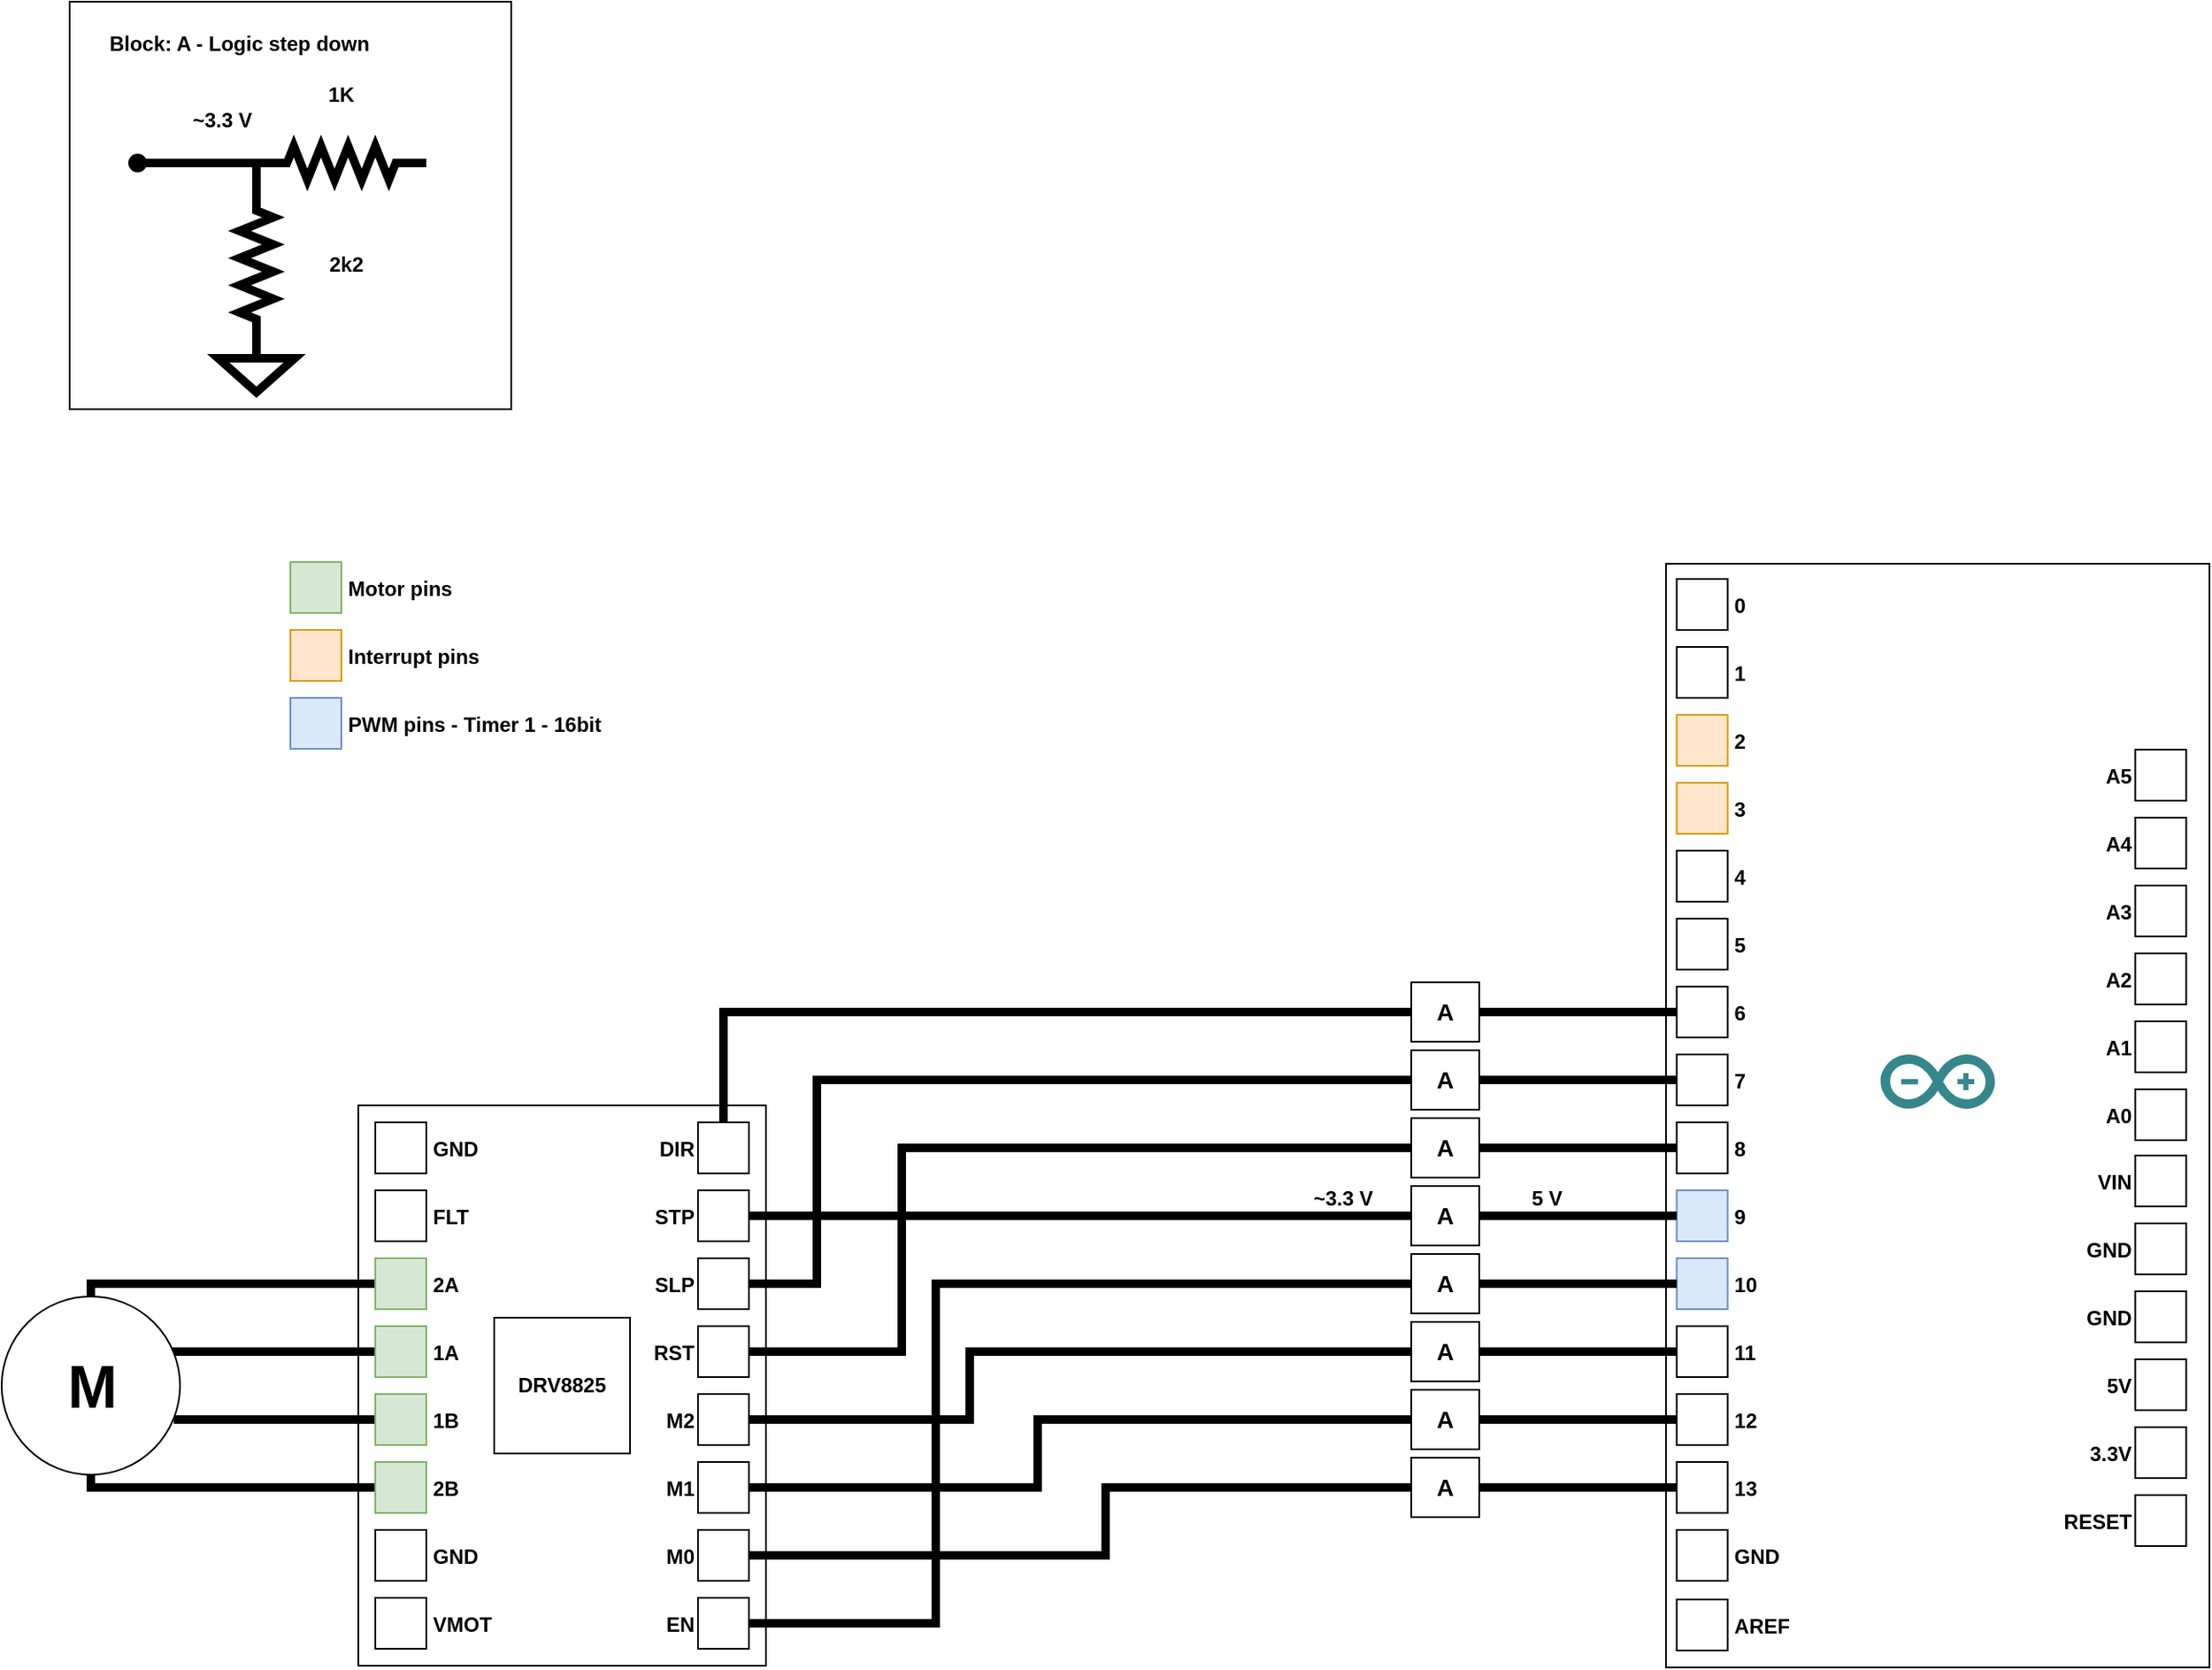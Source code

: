 <mxfile version="20.8.16" type="device" pages="4"><diagram name="Page-1" id="oXSxczJdXP6LdGAli7eD"><mxGraphModel dx="1434" dy="1976" grid="1" gridSize="10" guides="1" tooltips="1" connect="1" arrows="1" fold="1" page="1" pageScale="1" pageWidth="850" pageHeight="1100" math="0" shadow="0"><root><mxCell id="0"/><mxCell id="1" parent="0"/><mxCell id="hYp3ggH8YSv5Hp8a0dTW-1" value="" style="rounded=0;whiteSpace=wrap;html=1;fontStyle=1" parent="1" vertex="1"><mxGeometry x="280" y="360" width="240" height="330" as="geometry"/></mxCell><mxCell id="hYp3ggH8YSv5Hp8a0dTW-4" value="GND" style="fontStyle=1;labelPosition=right;verticalLabelPosition=middle;align=left;verticalAlign=middle;spacingLeft=2;" parent="1" vertex="1"><mxGeometry x="290" y="370" width="30" height="30" as="geometry"/></mxCell><mxCell id="hYp3ggH8YSv5Hp8a0dTW-5" value="FLT" style="fontStyle=1;labelPosition=right;verticalLabelPosition=middle;align=left;verticalAlign=middle;spacingLeft=2;" parent="1" vertex="1"><mxGeometry x="290" y="410" width="30" height="30" as="geometry"/></mxCell><mxCell id="JVzYsdXJ0KZKPjDuiNaa-4" style="edgeStyle=orthogonalEdgeStyle;rounded=0;orthogonalLoop=1;jettySize=auto;html=1;exitX=0;exitY=0.5;exitDx=0;exitDy=0;entryX=0.5;entryY=0;entryDx=0;entryDy=0;endArrow=none;endFill=0;strokeWidth=5;fontStyle=1" parent="1" source="hYp3ggH8YSv5Hp8a0dTW-6" target="JVzYsdXJ0KZKPjDuiNaa-2" edge="1"><mxGeometry relative="1" as="geometry"><Array as="points"><mxPoint x="122" y="465"/></Array></mxGeometry></mxCell><mxCell id="hYp3ggH8YSv5Hp8a0dTW-6" value="2A" style="fontStyle=1;labelPosition=right;verticalLabelPosition=middle;align=left;verticalAlign=middle;spacingLeft=2;fillColor=#d5e8d4;strokeColor=#82b366;" parent="1" vertex="1"><mxGeometry x="290" y="450" width="30" height="30" as="geometry"/></mxCell><mxCell id="JVzYsdXJ0KZKPjDuiNaa-3" style="edgeStyle=orthogonalEdgeStyle;rounded=0;orthogonalLoop=1;jettySize=auto;html=1;exitX=0;exitY=0.5;exitDx=0;exitDy=0;entryX=0.952;entryY=0.31;entryDx=0;entryDy=0;entryPerimeter=0;endArrow=none;endFill=0;strokeWidth=5;fontStyle=1" parent="1" source="hYp3ggH8YSv5Hp8a0dTW-7" target="JVzYsdXJ0KZKPjDuiNaa-2" edge="1"><mxGeometry relative="1" as="geometry"/></mxCell><mxCell id="hYp3ggH8YSv5Hp8a0dTW-7" value="1A" style="fontStyle=1;labelPosition=right;verticalLabelPosition=middle;align=left;verticalAlign=middle;spacingLeft=2;fillColor=#d5e8d4;strokeColor=#82b366;" parent="1" vertex="1"><mxGeometry x="290" y="490" width="30" height="30" as="geometry"/></mxCell><mxCell id="JVzYsdXJ0KZKPjDuiNaa-5" style="edgeStyle=orthogonalEdgeStyle;rounded=0;orthogonalLoop=1;jettySize=auto;html=1;exitX=0;exitY=0.5;exitDx=0;exitDy=0;entryX=0.965;entryY=0.69;entryDx=0;entryDy=0;entryPerimeter=0;endArrow=none;endFill=0;strokeWidth=5;fontStyle=1" parent="1" source="hYp3ggH8YSv5Hp8a0dTW-11" target="JVzYsdXJ0KZKPjDuiNaa-2" edge="1"><mxGeometry relative="1" as="geometry"/></mxCell><mxCell id="hYp3ggH8YSv5Hp8a0dTW-11" value="1B" style="fontStyle=1;labelPosition=right;verticalLabelPosition=middle;align=left;verticalAlign=middle;spacingLeft=2;fillColor=#d5e8d4;strokeColor=#82b366;" parent="1" vertex="1"><mxGeometry x="290" y="530" width="30" height="30" as="geometry"/></mxCell><mxCell id="JVzYsdXJ0KZKPjDuiNaa-6" style="edgeStyle=orthogonalEdgeStyle;rounded=0;orthogonalLoop=1;jettySize=auto;html=1;exitX=0;exitY=0.5;exitDx=0;exitDy=0;entryX=0.5;entryY=1;entryDx=0;entryDy=0;endArrow=none;endFill=0;strokeWidth=5;fontStyle=1" parent="1" source="hYp3ggH8YSv5Hp8a0dTW-12" target="JVzYsdXJ0KZKPjDuiNaa-2" edge="1"><mxGeometry relative="1" as="geometry"><Array as="points"><mxPoint x="122" y="585"/></Array></mxGeometry></mxCell><mxCell id="hYp3ggH8YSv5Hp8a0dTW-12" value="2B" style="fontStyle=1;labelPosition=right;verticalLabelPosition=middle;align=left;verticalAlign=middle;spacingLeft=2;fillColor=#d5e8d4;strokeColor=#82b366;" parent="1" vertex="1"><mxGeometry x="290" y="570" width="30" height="30" as="geometry"/></mxCell><mxCell id="hYp3ggH8YSv5Hp8a0dTW-13" value="GND" style="fontStyle=1;labelPosition=right;verticalLabelPosition=middle;align=left;verticalAlign=middle;spacingLeft=2;" parent="1" vertex="1"><mxGeometry x="290" y="610" width="30" height="30" as="geometry"/></mxCell><mxCell id="hYp3ggH8YSv5Hp8a0dTW-14" value="VMOT" style="fontStyle=1;labelPosition=right;verticalLabelPosition=middle;align=left;verticalAlign=middle;spacingLeft=2;" parent="1" vertex="1"><mxGeometry x="290" y="650" width="30" height="30" as="geometry"/></mxCell><mxCell id="hYp3ggH8YSv5Hp8a0dTW-17" value="DIR" style="fontStyle=1;labelPosition=left;verticalLabelPosition=middle;align=right;verticalAlign=middle;spacingLeft=2;" parent="1" vertex="1"><mxGeometry x="480" y="370" width="30" height="30" as="geometry"/></mxCell><mxCell id="hYp3ggH8YSv5Hp8a0dTW-18" value="STP" style="fontStyle=1;labelPosition=left;verticalLabelPosition=middle;align=right;verticalAlign=middle;spacingLeft=2;" parent="1" vertex="1"><mxGeometry x="480" y="410" width="30" height="30" as="geometry"/></mxCell><mxCell id="hYp3ggH8YSv5Hp8a0dTW-19" value="SLP" style="fontStyle=1;labelPosition=left;verticalLabelPosition=middle;align=right;verticalAlign=middle;spacingLeft=2;" parent="1" vertex="1"><mxGeometry x="480" y="450" width="30" height="30" as="geometry"/></mxCell><mxCell id="hYp3ggH8YSv5Hp8a0dTW-20" value="RST" style="fontStyle=1;labelPosition=left;verticalLabelPosition=middle;align=right;verticalAlign=middle;spacingLeft=2;" parent="1" vertex="1"><mxGeometry x="480" y="490" width="30" height="30" as="geometry"/></mxCell><mxCell id="hYp3ggH8YSv5Hp8a0dTW-21" value="M2" style="fontStyle=1;labelPosition=left;verticalLabelPosition=middle;align=right;verticalAlign=middle;spacingLeft=2;" parent="1" vertex="1"><mxGeometry x="480" y="530" width="30" height="30" as="geometry"/></mxCell><mxCell id="hYp3ggH8YSv5Hp8a0dTW-22" value="M1" style="fontStyle=1;labelPosition=left;verticalLabelPosition=middle;align=right;verticalAlign=middle;spacingLeft=2;" parent="1" vertex="1"><mxGeometry x="480" y="570" width="30" height="30" as="geometry"/></mxCell><mxCell id="hYp3ggH8YSv5Hp8a0dTW-23" value="M0" style="fontStyle=1;labelPosition=left;verticalLabelPosition=middle;align=right;verticalAlign=middle;spacingLeft=2;" parent="1" vertex="1"><mxGeometry x="480" y="610" width="30" height="30" as="geometry"/></mxCell><mxCell id="hYp3ggH8YSv5Hp8a0dTW-24" value="EN" style="fontStyle=1;labelPosition=left;verticalLabelPosition=middle;align=right;verticalAlign=middle;spacingLeft=2;" parent="1" vertex="1"><mxGeometry x="480" y="650" width="30" height="30" as="geometry"/></mxCell><mxCell id="hYp3ggH8YSv5Hp8a0dTW-25" value="DRV8825" style="whiteSpace=wrap;html=1;aspect=fixed;fontStyle=1" parent="1" vertex="1"><mxGeometry x="360" y="485" width="80" height="80" as="geometry"/></mxCell><mxCell id="JVzYsdXJ0KZKPjDuiNaa-2" value="M" style="verticalLabelPosition=middle;shadow=0;dashed=0;align=center;html=1;verticalAlign=middle;strokeWidth=1;shape=ellipse;aspect=fixed;fontSize=35;fontStyle=1" parent="1" vertex="1"><mxGeometry x="70" y="472.5" width="105" height="105" as="geometry"/></mxCell><mxCell id="JVzYsdXJ0KZKPjDuiNaa-42" value="" style="group;fontStyle=1" parent="1" vertex="1" connectable="0"><mxGeometry x="1050" y="41" width="320" height="650" as="geometry"/></mxCell><mxCell id="JVzYsdXJ0KZKPjDuiNaa-9" value="" style="group;fontStyle=1" parent="JVzYsdXJ0KZKPjDuiNaa-42" vertex="1" connectable="0"><mxGeometry width="320" height="650" as="geometry"/></mxCell><mxCell id="JVzYsdXJ0KZKPjDuiNaa-7" value="" style="rounded=0;whiteSpace=wrap;html=1;fontStyle=1" parent="JVzYsdXJ0KZKPjDuiNaa-9" vertex="1"><mxGeometry width="320" height="650" as="geometry"/></mxCell><mxCell id="JVzYsdXJ0KZKPjDuiNaa-8" value="" style="dashed=0;outlineConnect=0;html=1;align=center;labelPosition=center;verticalLabelPosition=bottom;verticalAlign=top;shape=mxgraph.weblogos.arduino;fillColor=#36868D;strokeColor=none;fontStyle=1" parent="JVzYsdXJ0KZKPjDuiNaa-9" vertex="1"><mxGeometry x="126.3" y="289" width="67.4" height="32" as="geometry"/></mxCell><mxCell id="JVzYsdXJ0KZKPjDuiNaa-10" value="0" style="fontStyle=1;labelPosition=right;verticalLabelPosition=middle;align=left;verticalAlign=middle;spacingLeft=2;" parent="JVzYsdXJ0KZKPjDuiNaa-9" vertex="1"><mxGeometry x="6.3" y="9" width="30" height="30" as="geometry"/></mxCell><mxCell id="JVzYsdXJ0KZKPjDuiNaa-11" value="1" style="fontStyle=1;labelPosition=right;verticalLabelPosition=middle;align=left;verticalAlign=middle;spacingLeft=2;" parent="JVzYsdXJ0KZKPjDuiNaa-9" vertex="1"><mxGeometry x="6.3" y="49" width="30" height="30" as="geometry"/></mxCell><mxCell id="JVzYsdXJ0KZKPjDuiNaa-12" value="2" style="fontStyle=1;labelPosition=right;verticalLabelPosition=middle;align=left;verticalAlign=middle;spacingLeft=2;fillColor=#ffe6cc;strokeColor=#d79b00;" parent="JVzYsdXJ0KZKPjDuiNaa-9" vertex="1"><mxGeometry x="6.3" y="89" width="30" height="30" as="geometry"/></mxCell><mxCell id="JVzYsdXJ0KZKPjDuiNaa-13" value="3" style="fontStyle=1;labelPosition=right;verticalLabelPosition=middle;align=left;verticalAlign=middle;spacingLeft=2;fillColor=#ffe6cc;strokeColor=#d79b00;" parent="JVzYsdXJ0KZKPjDuiNaa-9" vertex="1"><mxGeometry x="6.3" y="129" width="30" height="30" as="geometry"/></mxCell><mxCell id="JVzYsdXJ0KZKPjDuiNaa-14" value="4" style="fontStyle=1;labelPosition=right;verticalLabelPosition=middle;align=left;verticalAlign=middle;spacingLeft=2;" parent="JVzYsdXJ0KZKPjDuiNaa-9" vertex="1"><mxGeometry x="6.3" y="169" width="30" height="30" as="geometry"/></mxCell><mxCell id="JVzYsdXJ0KZKPjDuiNaa-15" value="5" style="fontStyle=1;labelPosition=right;verticalLabelPosition=middle;align=left;verticalAlign=middle;spacingLeft=2;" parent="JVzYsdXJ0KZKPjDuiNaa-9" vertex="1"><mxGeometry x="6.3" y="209" width="30" height="30" as="geometry"/></mxCell><mxCell id="JVzYsdXJ0KZKPjDuiNaa-16" value="6" style="fontStyle=1;labelPosition=right;verticalLabelPosition=middle;align=left;verticalAlign=middle;spacingLeft=2;" parent="JVzYsdXJ0KZKPjDuiNaa-9" vertex="1"><mxGeometry x="6.3" y="249" width="30" height="30" as="geometry"/></mxCell><mxCell id="JVzYsdXJ0KZKPjDuiNaa-17" value="7" style="fontStyle=1;labelPosition=right;verticalLabelPosition=middle;align=left;verticalAlign=middle;spacingLeft=2;" parent="JVzYsdXJ0KZKPjDuiNaa-9" vertex="1"><mxGeometry x="6.3" y="289" width="30" height="30" as="geometry"/></mxCell><mxCell id="JVzYsdXJ0KZKPjDuiNaa-18" value="8" style="fontStyle=1;labelPosition=right;verticalLabelPosition=middle;align=left;verticalAlign=middle;spacingLeft=2;" parent="JVzYsdXJ0KZKPjDuiNaa-9" vertex="1"><mxGeometry x="6.3" y="329" width="30" height="30" as="geometry"/></mxCell><mxCell id="JVzYsdXJ0KZKPjDuiNaa-19" value="9" style="fontStyle=1;labelPosition=right;verticalLabelPosition=middle;align=left;verticalAlign=middle;spacingLeft=2;fillColor=#dae8fc;strokeColor=#6c8ebf;" parent="JVzYsdXJ0KZKPjDuiNaa-9" vertex="1"><mxGeometry x="6.3" y="369" width="30" height="30" as="geometry"/></mxCell><mxCell id="JVzYsdXJ0KZKPjDuiNaa-20" value="10" style="fontStyle=1;labelPosition=right;verticalLabelPosition=middle;align=left;verticalAlign=middle;spacingLeft=2;fillColor=#dae8fc;strokeColor=#6c8ebf;" parent="JVzYsdXJ0KZKPjDuiNaa-9" vertex="1"><mxGeometry x="6.3" y="409" width="30" height="30" as="geometry"/></mxCell><mxCell id="JVzYsdXJ0KZKPjDuiNaa-21" value="11" style="fontStyle=1;labelPosition=right;verticalLabelPosition=middle;align=left;verticalAlign=middle;spacingLeft=2;" parent="JVzYsdXJ0KZKPjDuiNaa-9" vertex="1"><mxGeometry x="6.3" y="449" width="30" height="30" as="geometry"/></mxCell><mxCell id="JVzYsdXJ0KZKPjDuiNaa-22" value="12" style="fontStyle=1;labelPosition=right;verticalLabelPosition=middle;align=left;verticalAlign=middle;spacingLeft=2;" parent="JVzYsdXJ0KZKPjDuiNaa-9" vertex="1"><mxGeometry x="6.3" y="489" width="30" height="30" as="geometry"/></mxCell><mxCell id="JVzYsdXJ0KZKPjDuiNaa-23" value="13" style="fontStyle=1;labelPosition=right;verticalLabelPosition=middle;align=left;verticalAlign=middle;spacingLeft=2;" parent="JVzYsdXJ0KZKPjDuiNaa-9" vertex="1"><mxGeometry x="6.3" y="529" width="30" height="30" as="geometry"/></mxCell><mxCell id="JVzYsdXJ0KZKPjDuiNaa-24" value="GND" style="fontStyle=1;labelPosition=right;verticalLabelPosition=middle;align=left;verticalAlign=middle;spacingLeft=2;" parent="JVzYsdXJ0KZKPjDuiNaa-9" vertex="1"><mxGeometry x="6.3" y="569" width="30" height="30" as="geometry"/></mxCell><mxCell id="JVzYsdXJ0KZKPjDuiNaa-25" value="A5" style="fontStyle=1;labelPosition=left;verticalLabelPosition=middle;align=right;verticalAlign=middle;spacingLeft=2;" parent="JVzYsdXJ0KZKPjDuiNaa-9" vertex="1"><mxGeometry x="276.3" y="109.5" width="30" height="30" as="geometry"/></mxCell><mxCell id="JVzYsdXJ0KZKPjDuiNaa-26" value="A4" style="fontStyle=1;labelPosition=left;verticalLabelPosition=middle;align=right;verticalAlign=middle;spacingLeft=2;" parent="JVzYsdXJ0KZKPjDuiNaa-9" vertex="1"><mxGeometry x="276.3" y="149.5" width="30" height="30" as="geometry"/></mxCell><mxCell id="JVzYsdXJ0KZKPjDuiNaa-27" value="A3" style="fontStyle=1;labelPosition=left;verticalLabelPosition=middle;align=right;verticalAlign=middle;spacingLeft=2;" parent="JVzYsdXJ0KZKPjDuiNaa-9" vertex="1"><mxGeometry x="276.3" y="189.5" width="30" height="30" as="geometry"/></mxCell><mxCell id="JVzYsdXJ0KZKPjDuiNaa-28" value="A2" style="fontStyle=1;labelPosition=left;verticalLabelPosition=middle;align=right;verticalAlign=middle;spacingLeft=2;" parent="JVzYsdXJ0KZKPjDuiNaa-9" vertex="1"><mxGeometry x="276.3" y="229.5" width="30" height="30" as="geometry"/></mxCell><mxCell id="JVzYsdXJ0KZKPjDuiNaa-29" value="A1" style="fontStyle=1;labelPosition=left;verticalLabelPosition=middle;align=right;verticalAlign=middle;spacingLeft=2;" parent="JVzYsdXJ0KZKPjDuiNaa-9" vertex="1"><mxGeometry x="276.3" y="269.5" width="30" height="30" as="geometry"/></mxCell><mxCell id="JVzYsdXJ0KZKPjDuiNaa-30" value="A0" style="fontStyle=1;labelPosition=left;verticalLabelPosition=middle;align=right;verticalAlign=middle;spacingLeft=2;" parent="JVzYsdXJ0KZKPjDuiNaa-9" vertex="1"><mxGeometry x="276.3" y="309.5" width="30" height="30" as="geometry"/></mxCell><mxCell id="JVzYsdXJ0KZKPjDuiNaa-31" value="VIN" style="fontStyle=1;labelPosition=left;verticalLabelPosition=middle;align=right;verticalAlign=middle;spacingLeft=2;" parent="JVzYsdXJ0KZKPjDuiNaa-9" vertex="1"><mxGeometry x="276.3" y="348.5" width="30" height="30" as="geometry"/></mxCell><mxCell id="JVzYsdXJ0KZKPjDuiNaa-32" value="GND" style="fontStyle=1;labelPosition=left;verticalLabelPosition=middle;align=right;verticalAlign=middle;spacingLeft=2;" parent="JVzYsdXJ0KZKPjDuiNaa-9" vertex="1"><mxGeometry x="276.3" y="388.5" width="30" height="30" as="geometry"/></mxCell><mxCell id="JVzYsdXJ0KZKPjDuiNaa-33" value="GND" style="fontStyle=1;labelPosition=left;verticalLabelPosition=middle;align=right;verticalAlign=middle;spacingLeft=2;" parent="JVzYsdXJ0KZKPjDuiNaa-9" vertex="1"><mxGeometry x="276.3" y="428.5" width="30" height="30" as="geometry"/></mxCell><mxCell id="JVzYsdXJ0KZKPjDuiNaa-34" value="5V" style="fontStyle=1;labelPosition=left;verticalLabelPosition=middle;align=right;verticalAlign=middle;spacingLeft=2;" parent="JVzYsdXJ0KZKPjDuiNaa-9" vertex="1"><mxGeometry x="276.3" y="468.5" width="30" height="30" as="geometry"/></mxCell><mxCell id="JVzYsdXJ0KZKPjDuiNaa-35" value="3.3V" style="fontStyle=1;labelPosition=left;verticalLabelPosition=middle;align=right;verticalAlign=middle;spacingLeft=2;" parent="JVzYsdXJ0KZKPjDuiNaa-9" vertex="1"><mxGeometry x="276.3" y="508.5" width="30" height="30" as="geometry"/></mxCell><mxCell id="JVzYsdXJ0KZKPjDuiNaa-36" value="RESET" style="fontStyle=1;labelPosition=left;verticalLabelPosition=middle;align=right;verticalAlign=middle;spacingLeft=2;" parent="JVzYsdXJ0KZKPjDuiNaa-9" vertex="1"><mxGeometry x="276.3" y="548.5" width="30" height="30" as="geometry"/></mxCell><mxCell id="JVzYsdXJ0KZKPjDuiNaa-37" value="AREF" style="fontStyle=1;labelPosition=right;verticalLabelPosition=middle;align=left;verticalAlign=middle;spacingLeft=2;" parent="JVzYsdXJ0KZKPjDuiNaa-42" vertex="1"><mxGeometry x="6.3" y="610" width="30" height="30" as="geometry"/></mxCell><mxCell id="JVzYsdXJ0KZKPjDuiNaa-76" value="Interrupt pins" style="fontStyle=1;labelPosition=right;verticalLabelPosition=middle;align=left;verticalAlign=middle;spacingLeft=2;fillColor=#ffe6cc;strokeColor=#d79b00;" parent="1" vertex="1"><mxGeometry x="240" y="80" width="30" height="30" as="geometry"/></mxCell><mxCell id="JVzYsdXJ0KZKPjDuiNaa-77" value="Motor pins" style="fontStyle=1;labelPosition=right;verticalLabelPosition=middle;align=left;verticalAlign=middle;spacingLeft=2;fillColor=#d5e8d4;strokeColor=#82b366;" parent="1" vertex="1"><mxGeometry x="240" y="40" width="30" height="30" as="geometry"/></mxCell><mxCell id="JVzYsdXJ0KZKPjDuiNaa-78" value="PWM pins - Timer 1 - 16bit" style="fontStyle=1;labelPosition=right;verticalLabelPosition=middle;align=left;verticalAlign=middle;spacingLeft=2;fillColor=#dae8fc;strokeColor=#6c8ebf;" parent="1" vertex="1"><mxGeometry x="240" y="120" width="30" height="30" as="geometry"/></mxCell><mxCell id="YBPdf8mVVXUacIpbY2tR-1" style="edgeStyle=orthogonalEdgeStyle;rounded=0;orthogonalLoop=1;jettySize=auto;html=1;exitX=1;exitY=0.5;exitDx=0;exitDy=0;strokeWidth=5;endArrow=none;endFill=0;entryX=0;entryY=0.5;entryDx=0;entryDy=0;fontStyle=1" parent="1" source="hYp3ggH8YSv5Hp8a0dTW-18" target="JIUy0C3k7VQeIKbMQUSg-3" edge="1"><mxGeometry relative="1" as="geometry"><mxPoint x="830" y="425" as="targetPoint"/><Array as="points"><mxPoint x="550" y="425"/><mxPoint x="550" y="425"/></Array></mxGeometry></mxCell><mxCell id="YBPdf8mVVXUacIpbY2tR-4" style="edgeStyle=orthogonalEdgeStyle;rounded=0;orthogonalLoop=1;jettySize=auto;html=1;exitX=1;exitY=0.5;exitDx=0;exitDy=0;entryX=0;entryY=0.5;entryDx=0;entryDy=0;strokeWidth=5;endArrow=none;endFill=0;fontStyle=1" parent="1" source="JIUy0C3k7VQeIKbMQUSg-3" target="JVzYsdXJ0KZKPjDuiNaa-19" edge="1"><mxGeometry relative="1" as="geometry"><mxPoint x="930" y="425" as="sourcePoint"/></mxGeometry></mxCell><mxCell id="YBPdf8mVVXUacIpbY2tR-8" value="5 V" style="text;html=1;strokeColor=none;fillColor=none;align=center;verticalAlign=middle;whiteSpace=wrap;rounded=0;fontStyle=1" parent="1" vertex="1"><mxGeometry x="950" y="400" width="60" height="30" as="geometry"/></mxCell><mxCell id="YBPdf8mVVXUacIpbY2tR-10" value="~3.3 V" style="text;html=1;strokeColor=none;fillColor=none;align=center;verticalAlign=middle;whiteSpace=wrap;rounded=0;fontStyle=1" parent="1" vertex="1"><mxGeometry x="830" y="400" width="60" height="30" as="geometry"/></mxCell><mxCell id="YBPdf8mVVXUacIpbY2tR-11" value="" style="rounded=0;whiteSpace=wrap;html=1;strokeWidth=1;fontStyle=1" parent="1" vertex="1"><mxGeometry x="110" y="-290" width="260" height="240" as="geometry"/></mxCell><mxCell id="YBPdf8mVVXUacIpbY2tR-12" value="" style="pointerEvents=1;verticalLabelPosition=bottom;shadow=0;dashed=0;align=center;html=1;verticalAlign=top;shape=mxgraph.electrical.signal_sources.signal_ground;strokeWidth=5;fontStyle=1" parent="1" vertex="1"><mxGeometry x="197.5" y="-90" width="45" height="30" as="geometry"/></mxCell><mxCell id="JIUy0C3k7VQeIKbMQUSg-1" style="edgeStyle=orthogonalEdgeStyle;rounded=0;orthogonalLoop=1;jettySize=auto;html=1;exitX=0;exitY=0.5;exitDx=0;exitDy=0;exitPerimeter=0;entryX=0.154;entryY=0.396;entryDx=0;entryDy=0;entryPerimeter=0;strokeWidth=5;endArrow=oval;endFill=1;fontStyle=1" parent="1" source="YBPdf8mVVXUacIpbY2tR-13" target="YBPdf8mVVXUacIpbY2tR-11" edge="1"><mxGeometry relative="1" as="geometry"><Array as="points"><mxPoint x="180" y="-195"/><mxPoint x="180" y="-195"/></Array></mxGeometry></mxCell><mxCell id="YBPdf8mVVXUacIpbY2tR-13" value="" style="pointerEvents=1;verticalLabelPosition=bottom;shadow=0;dashed=0;align=center;html=1;verticalAlign=top;shape=mxgraph.electrical.resistors.resistor_2;strokeWidth=5;fontStyle=1" parent="1" vertex="1"><mxGeometry x="220" y="-205" width="100" height="20" as="geometry"/></mxCell><mxCell id="YBPdf8mVVXUacIpbY2tR-14" style="edgeStyle=orthogonalEdgeStyle;rounded=0;orthogonalLoop=1;jettySize=auto;html=1;exitX=1;exitY=0.5;exitDx=0;exitDy=0;exitPerimeter=0;entryX=0.5;entryY=0;entryDx=0;entryDy=0;entryPerimeter=0;strokeWidth=5;endArrow=none;endFill=0;fontStyle=1" parent="1" source="YBPdf8mVVXUacIpbY2tR-16" target="YBPdf8mVVXUacIpbY2tR-12" edge="1"><mxGeometry relative="1" as="geometry"/></mxCell><mxCell id="YBPdf8mVVXUacIpbY2tR-15" style="edgeStyle=orthogonalEdgeStyle;rounded=0;orthogonalLoop=1;jettySize=auto;html=1;exitX=0;exitY=0.5;exitDx=0;exitDy=0;exitPerimeter=0;entryX=0;entryY=0.5;entryDx=0;entryDy=0;entryPerimeter=0;strokeWidth=5;endArrow=none;endFill=0;fontStyle=1" parent="1" source="YBPdf8mVVXUacIpbY2tR-16" target="YBPdf8mVVXUacIpbY2tR-13" edge="1"><mxGeometry relative="1" as="geometry"/></mxCell><mxCell id="YBPdf8mVVXUacIpbY2tR-16" value="" style="pointerEvents=1;verticalLabelPosition=bottom;shadow=0;dashed=0;align=center;html=1;verticalAlign=top;shape=mxgraph.electrical.resistors.resistor_2;strokeWidth=5;direction=south;fontStyle=1" parent="1" vertex="1"><mxGeometry x="210" y="-185" width="20" height="100" as="geometry"/></mxCell><mxCell id="YBPdf8mVVXUacIpbY2tR-17" value="&lt;span&gt;1K&lt;/span&gt;" style="text;html=1;strokeColor=none;fillColor=none;align=center;verticalAlign=middle;whiteSpace=wrap;rounded=0;fontStyle=1" parent="1" vertex="1"><mxGeometry x="240" y="-250" width="60" height="30" as="geometry"/></mxCell><mxCell id="YBPdf8mVVXUacIpbY2tR-18" value="&lt;span&gt;2k2&lt;/span&gt;" style="text;html=1;strokeColor=none;fillColor=none;align=center;verticalAlign=middle;whiteSpace=wrap;rounded=0;fontStyle=1" parent="1" vertex="1"><mxGeometry x="242.5" y="-150" width="60" height="30" as="geometry"/></mxCell><mxCell id="YBPdf8mVVXUacIpbY2tR-19" value="~3.3 V" style="text;html=1;strokeColor=none;fillColor=none;align=center;verticalAlign=middle;whiteSpace=wrap;rounded=0;fontStyle=1" parent="1" vertex="1"><mxGeometry x="170" y="-235" width="60" height="30" as="geometry"/></mxCell><mxCell id="JIUy0C3k7VQeIKbMQUSg-2" value="Block: A - Logic step down" style="text;html=1;strokeColor=none;fillColor=none;align=center;verticalAlign=middle;whiteSpace=wrap;rounded=0;fontStyle=1" parent="1" vertex="1"><mxGeometry x="120" y="-280" width="180" height="30" as="geometry"/></mxCell><mxCell id="JIUy0C3k7VQeIKbMQUSg-3" value="&lt;b&gt;&lt;font style=&quot;font-size: 14px;&quot;&gt;A&lt;/font&gt;&lt;/b&gt;" style="rounded=0;whiteSpace=wrap;html=1;" parent="1" vertex="1"><mxGeometry x="900" y="407.5" width="40" height="35" as="geometry"/></mxCell><mxCell id="qsI9wGXlYqiTawu1zxN9-13" style="edgeStyle=orthogonalEdgeStyle;rounded=0;orthogonalLoop=1;jettySize=auto;html=1;entryX=1;entryY=0.5;entryDx=0;entryDy=0;strokeWidth=5;endArrow=none;endFill=0;" parent="1" source="qsI9wGXlYqiTawu1zxN9-5" target="hYp3ggH8YSv5Hp8a0dTW-23" edge="1"><mxGeometry relative="1" as="geometry"><Array as="points"><mxPoint x="720" y="585"/><mxPoint x="720" y="625"/></Array></mxGeometry></mxCell><mxCell id="qsI9wGXlYqiTawu1zxN9-5" value="&lt;b&gt;&lt;font style=&quot;font-size: 14px;&quot;&gt;A&lt;/font&gt;&lt;/b&gt;" style="rounded=0;whiteSpace=wrap;html=1;" parent="1" vertex="1"><mxGeometry x="900" y="567.5" width="40" height="35" as="geometry"/></mxCell><mxCell id="qsI9wGXlYqiTawu1zxN9-17" style="edgeStyle=orthogonalEdgeStyle;rounded=0;orthogonalLoop=1;jettySize=auto;html=1;entryX=1;entryY=0.5;entryDx=0;entryDy=0;strokeWidth=5;endArrow=none;endFill=0;" parent="1" source="qsI9wGXlYqiTawu1zxN9-6" target="hYp3ggH8YSv5Hp8a0dTW-21" edge="1"><mxGeometry relative="1" as="geometry"><Array as="points"><mxPoint x="640" y="505"/><mxPoint x="640" y="545"/></Array></mxGeometry></mxCell><mxCell id="qsI9wGXlYqiTawu1zxN9-6" value="&lt;b&gt;&lt;font style=&quot;font-size: 14px;&quot;&gt;A&lt;/font&gt;&lt;/b&gt;" style="rounded=0;whiteSpace=wrap;html=1;" parent="1" vertex="1"><mxGeometry x="900" y="487.5" width="40" height="35" as="geometry"/></mxCell><mxCell id="qsI9wGXlYqiTawu1zxN9-15" style="edgeStyle=orthogonalEdgeStyle;rounded=0;orthogonalLoop=1;jettySize=auto;html=1;entryX=1;entryY=0.5;entryDx=0;entryDy=0;strokeWidth=5;endArrow=none;endFill=0;" parent="1" source="qsI9wGXlYqiTawu1zxN9-10" target="hYp3ggH8YSv5Hp8a0dTW-22" edge="1"><mxGeometry relative="1" as="geometry"><Array as="points"><mxPoint x="680" y="545"/><mxPoint x="680" y="585"/></Array></mxGeometry></mxCell><mxCell id="qsI9wGXlYqiTawu1zxN9-10" value="&lt;b&gt;&lt;font style=&quot;font-size: 14px;&quot;&gt;A&lt;/font&gt;&lt;/b&gt;" style="rounded=0;whiteSpace=wrap;html=1;" parent="1" vertex="1"><mxGeometry x="900" y="527.5" width="40" height="35" as="geometry"/></mxCell><mxCell id="qsI9wGXlYqiTawu1zxN9-12" style="edgeStyle=orthogonalEdgeStyle;rounded=0;orthogonalLoop=1;jettySize=auto;html=1;exitX=0;exitY=0.5;exitDx=0;exitDy=0;entryX=1;entryY=0.5;entryDx=0;entryDy=0;strokeWidth=5;endArrow=none;endFill=0;" parent="1" source="JVzYsdXJ0KZKPjDuiNaa-23" target="qsI9wGXlYqiTawu1zxN9-5" edge="1"><mxGeometry relative="1" as="geometry"/></mxCell><mxCell id="qsI9wGXlYqiTawu1zxN9-14" style="edgeStyle=orthogonalEdgeStyle;rounded=0;orthogonalLoop=1;jettySize=auto;html=1;exitX=0;exitY=0.5;exitDx=0;exitDy=0;entryX=1;entryY=0.5;entryDx=0;entryDy=0;strokeWidth=5;endArrow=none;endFill=0;" parent="1" source="JVzYsdXJ0KZKPjDuiNaa-22" target="qsI9wGXlYqiTawu1zxN9-10" edge="1"><mxGeometry relative="1" as="geometry"/></mxCell><mxCell id="qsI9wGXlYqiTawu1zxN9-16" style="edgeStyle=orthogonalEdgeStyle;rounded=0;orthogonalLoop=1;jettySize=auto;html=1;exitX=0;exitY=0.5;exitDx=0;exitDy=0;strokeWidth=5;endArrow=none;endFill=0;" parent="1" source="JVzYsdXJ0KZKPjDuiNaa-21" target="qsI9wGXlYqiTawu1zxN9-6" edge="1"><mxGeometry relative="1" as="geometry"/></mxCell><mxCell id="qsI9wGXlYqiTawu1zxN9-21" style="edgeStyle=orthogonalEdgeStyle;rounded=0;orthogonalLoop=1;jettySize=auto;html=1;exitX=0;exitY=0.5;exitDx=0;exitDy=0;entryX=1;entryY=0.5;entryDx=0;entryDy=0;strokeWidth=5;endArrow=none;endFill=0;" parent="1" source="qsI9wGXlYqiTawu1zxN9-19" target="hYp3ggH8YSv5Hp8a0dTW-24" edge="1"><mxGeometry relative="1" as="geometry"><Array as="points"><mxPoint x="620" y="465"/><mxPoint x="620" y="665"/></Array></mxGeometry></mxCell><mxCell id="qsI9wGXlYqiTawu1zxN9-19" value="&lt;b&gt;&lt;font style=&quot;font-size: 14px;&quot;&gt;A&lt;/font&gt;&lt;/b&gt;" style="rounded=0;whiteSpace=wrap;html=1;" parent="1" vertex="1"><mxGeometry x="900" y="447.5" width="40" height="35" as="geometry"/></mxCell><mxCell id="qsI9wGXlYqiTawu1zxN9-20" style="edgeStyle=orthogonalEdgeStyle;rounded=0;orthogonalLoop=1;jettySize=auto;html=1;exitX=0;exitY=0.5;exitDx=0;exitDy=0;entryX=1;entryY=0.5;entryDx=0;entryDy=0;strokeWidth=5;endArrow=none;endFill=0;" parent="1" source="JVzYsdXJ0KZKPjDuiNaa-20" target="qsI9wGXlYqiTawu1zxN9-19" edge="1"><mxGeometry relative="1" as="geometry"/></mxCell><mxCell id="qsI9wGXlYqiTawu1zxN9-26" style="edgeStyle=orthogonalEdgeStyle;rounded=0;orthogonalLoop=1;jettySize=auto;html=1;exitX=0;exitY=0.5;exitDx=0;exitDy=0;entryX=1;entryY=0.5;entryDx=0;entryDy=0;strokeWidth=5;endArrow=none;endFill=0;" parent="1" source="qsI9wGXlYqiTawu1zxN9-24" target="hYp3ggH8YSv5Hp8a0dTW-20" edge="1"><mxGeometry relative="1" as="geometry"><Array as="points"><mxPoint x="600" y="385"/><mxPoint x="600" y="505"/></Array></mxGeometry></mxCell><mxCell id="qsI9wGXlYqiTawu1zxN9-24" value="&lt;b&gt;&lt;font style=&quot;font-size: 14px;&quot;&gt;A&lt;/font&gt;&lt;/b&gt;" style="rounded=0;whiteSpace=wrap;html=1;" parent="1" vertex="1"><mxGeometry x="900" y="367.5" width="40" height="35" as="geometry"/></mxCell><mxCell id="qsI9wGXlYqiTawu1zxN9-25" style="edgeStyle=orthogonalEdgeStyle;rounded=0;orthogonalLoop=1;jettySize=auto;html=1;exitX=0;exitY=0.5;exitDx=0;exitDy=0;entryX=1;entryY=0.5;entryDx=0;entryDy=0;strokeWidth=5;endArrow=none;endFill=0;" parent="1" source="JVzYsdXJ0KZKPjDuiNaa-18" target="qsI9wGXlYqiTawu1zxN9-24" edge="1"><mxGeometry relative="1" as="geometry"/></mxCell><mxCell id="qsI9wGXlYqiTawu1zxN9-29" style="edgeStyle=orthogonalEdgeStyle;rounded=0;orthogonalLoop=1;jettySize=auto;html=1;exitX=0;exitY=0.5;exitDx=0;exitDy=0;strokeWidth=5;endArrow=none;endFill=0;entryX=1;entryY=0.5;entryDx=0;entryDy=0;" parent="1" source="qsI9wGXlYqiTawu1zxN9-27" target="hYp3ggH8YSv5Hp8a0dTW-19" edge="1"><mxGeometry relative="1" as="geometry"><mxPoint x="580" y="260" as="targetPoint"/><Array as="points"><mxPoint x="550" y="345"/><mxPoint x="550" y="465"/></Array></mxGeometry></mxCell><mxCell id="qsI9wGXlYqiTawu1zxN9-27" value="&lt;b&gt;&lt;font style=&quot;font-size: 14px;&quot;&gt;A&lt;/font&gt;&lt;/b&gt;" style="rounded=0;whiteSpace=wrap;html=1;" parent="1" vertex="1"><mxGeometry x="900" y="327.5" width="40" height="35" as="geometry"/></mxCell><mxCell id="qsI9wGXlYqiTawu1zxN9-28" style="edgeStyle=orthogonalEdgeStyle;rounded=0;orthogonalLoop=1;jettySize=auto;html=1;exitX=0;exitY=0.5;exitDx=0;exitDy=0;entryX=1;entryY=0.5;entryDx=0;entryDy=0;strokeWidth=5;endArrow=none;endFill=0;" parent="1" source="JVzYsdXJ0KZKPjDuiNaa-17" target="qsI9wGXlYqiTawu1zxN9-27" edge="1"><mxGeometry relative="1" as="geometry"/></mxCell><mxCell id="qsI9wGXlYqiTawu1zxN9-32" style="edgeStyle=orthogonalEdgeStyle;rounded=0;orthogonalLoop=1;jettySize=auto;html=1;exitX=0;exitY=0.5;exitDx=0;exitDy=0;entryX=0.5;entryY=0;entryDx=0;entryDy=0;strokeWidth=5;endArrow=none;endFill=0;" parent="1" source="qsI9wGXlYqiTawu1zxN9-30" target="hYp3ggH8YSv5Hp8a0dTW-17" edge="1"><mxGeometry relative="1" as="geometry"/></mxCell><mxCell id="qsI9wGXlYqiTawu1zxN9-30" value="&lt;b&gt;&lt;font style=&quot;font-size: 14px;&quot;&gt;A&lt;/font&gt;&lt;/b&gt;" style="rounded=0;whiteSpace=wrap;html=1;" parent="1" vertex="1"><mxGeometry x="900" y="287.5" width="40" height="35" as="geometry"/></mxCell><mxCell id="qsI9wGXlYqiTawu1zxN9-31" style="edgeStyle=orthogonalEdgeStyle;rounded=0;orthogonalLoop=1;jettySize=auto;html=1;exitX=0;exitY=0.5;exitDx=0;exitDy=0;entryX=1;entryY=0.5;entryDx=0;entryDy=0;strokeWidth=5;endArrow=none;endFill=0;" parent="1" source="JVzYsdXJ0KZKPjDuiNaa-16" target="qsI9wGXlYqiTawu1zxN9-30" edge="1"><mxGeometry relative="1" as="geometry"/></mxCell></root></mxGraphModel></diagram><diagram id="GlXTNOaftREm65sUzdJm" name="messages"><mxGraphModel dx="1434" dy="876" grid="1" gridSize="10" guides="1" tooltips="1" connect="1" arrows="1" fold="1" page="1" pageScale="1" pageWidth="850" pageHeight="1100" math="0" shadow="0"><root><mxCell id="0"/><mxCell id="1" parent="0"/><mxCell id="7QEM9kKSGfZvQiYWYYXD-1" value="" style="rounded=0;whiteSpace=wrap;html=1;fontStyle=1" parent="1" vertex="1"><mxGeometry x="160" y="240" width="320" height="40" as="geometry"/></mxCell><mxCell id="7QEM9kKSGfZvQiYWYYXD-11" value="0" style="text;html=1;strokeColor=none;fillColor=none;align=center;verticalAlign=middle;whiteSpace=wrap;rounded=0;fontStyle=1" parent="1" vertex="1"><mxGeometry x="440" y="280" width="40" height="30" as="geometry"/></mxCell><mxCell id="7QEM9kKSGfZvQiYWYYXD-12" value="1" style="text;html=1;strokeColor=none;fillColor=none;align=center;verticalAlign=middle;whiteSpace=wrap;rounded=0;fontStyle=1" parent="1" vertex="1"><mxGeometry x="400" y="280" width="40" height="30" as="geometry"/></mxCell><mxCell id="7QEM9kKSGfZvQiYWYYXD-13" value="2" style="text;html=1;strokeColor=none;fillColor=none;align=center;verticalAlign=middle;whiteSpace=wrap;rounded=0;fontStyle=1" parent="1" vertex="1"><mxGeometry x="360" y="280" width="40" height="30" as="geometry"/></mxCell><mxCell id="7QEM9kKSGfZvQiYWYYXD-14" value="3" style="text;html=1;strokeColor=none;fillColor=none;align=center;verticalAlign=middle;whiteSpace=wrap;rounded=0;fontStyle=1" parent="1" vertex="1"><mxGeometry x="320" y="280" width="40" height="30" as="geometry"/></mxCell><mxCell id="7QEM9kKSGfZvQiYWYYXD-15" value="4" style="text;html=1;strokeColor=none;fillColor=none;align=center;verticalAlign=middle;whiteSpace=wrap;rounded=0;fontStyle=1" parent="1" vertex="1"><mxGeometry x="280" y="280" width="40" height="30" as="geometry"/></mxCell><mxCell id="7QEM9kKSGfZvQiYWYYXD-16" value="5" style="text;html=1;strokeColor=none;fillColor=none;align=center;verticalAlign=middle;whiteSpace=wrap;rounded=0;fontStyle=1" parent="1" vertex="1"><mxGeometry x="240" y="280" width="40" height="30" as="geometry"/></mxCell><mxCell id="7QEM9kKSGfZvQiYWYYXD-17" value="6" style="text;html=1;strokeColor=none;fillColor=none;align=center;verticalAlign=middle;whiteSpace=wrap;rounded=0;fontStyle=1" parent="1" vertex="1"><mxGeometry x="200" y="280" width="40" height="30" as="geometry"/></mxCell><mxCell id="7QEM9kKSGfZvQiYWYYXD-18" value="7" style="text;html=1;strokeColor=none;fillColor=none;align=center;verticalAlign=middle;whiteSpace=wrap;rounded=0;fontStyle=1" parent="1" vertex="1"><mxGeometry x="160" y="280" width="40" height="30" as="geometry"/></mxCell><mxCell id="qdFUb8-Y6mSIikCfvc1d-2" value="1" style="whiteSpace=wrap;html=1;aspect=fixed;fillColor=#ffe6cc;strokeColor=#000000;" parent="1" vertex="1"><mxGeometry x="160" y="240" width="40" height="40" as="geometry"/></mxCell><mxCell id="qdFUb8-Y6mSIikCfvc1d-3" value="0" style="whiteSpace=wrap;html=1;aspect=fixed;fillColor=#ffe6cc;strokeColor=#000000;" parent="1" vertex="1"><mxGeometry x="200" y="240" width="40" height="40" as="geometry"/></mxCell><mxCell id="qdFUb8-Y6mSIikCfvc1d-4" value="" style="whiteSpace=wrap;html=1;aspect=fixed;fillColor=#dae8fc;strokeColor=#000000;" parent="1" vertex="1"><mxGeometry x="240" y="240" width="40" height="40" as="geometry"/></mxCell><mxCell id="qdFUb8-Y6mSIikCfvc1d-5" value="" style="whiteSpace=wrap;html=1;aspect=fixed;fillColor=#dae8fc;strokeColor=#000000;" parent="1" vertex="1"><mxGeometry x="280" y="240" width="40" height="40" as="geometry"/></mxCell><mxCell id="qdFUb8-Y6mSIikCfvc1d-6" value="" style="whiteSpace=wrap;html=1;aspect=fixed;fillColor=#dae8fc;strokeColor=#000000;" parent="1" vertex="1"><mxGeometry x="320" y="240" width="40" height="40" as="geometry"/></mxCell><mxCell id="qdFUb8-Y6mSIikCfvc1d-7" value="" style="whiteSpace=wrap;html=1;aspect=fixed;fillColor=#f8cecc;strokeColor=#000000;" parent="1" vertex="1"><mxGeometry x="360" y="240" width="40" height="40" as="geometry"/></mxCell><mxCell id="qdFUb8-Y6mSIikCfvc1d-8" value="" style="whiteSpace=wrap;html=1;aspect=fixed;fillColor=#d5e8d4;strokeColor=#000000;" parent="1" vertex="1"><mxGeometry x="400" y="240" width="40" height="40" as="geometry"/></mxCell><mxCell id="qdFUb8-Y6mSIikCfvc1d-9" value="" style="whiteSpace=wrap;html=1;aspect=fixed;fillColor=#fff2cc;strokeColor=#000000;" parent="1" vertex="1"><mxGeometry x="440" y="240" width="40" height="40" as="geometry"/></mxCell><mxCell id="qdFUb8-Y6mSIikCfvc1d-13" value="" style="group" parent="1" vertex="1" connectable="0"><mxGeometry y="640" width="234" height="70" as="geometry"/></mxCell><mxCell id="qdFUb8-Y6mSIikCfvc1d-11" value="CMD (2 bits) = 4 modes / 2 unused&lt;br&gt;&lt;br&gt;00&amp;nbsp; = STEP&lt;br&gt;11&amp;nbsp; = SETUP" style="text;html=1;strokeColor=none;fillColor=none;align=left;verticalAlign=top;whiteSpace=wrap;rounded=0;" parent="qdFUb8-Y6mSIikCfvc1d-13" vertex="1"><mxGeometry x="44" width="194" height="65" as="geometry"/></mxCell><mxCell id="qdFUb8-Y6mSIikCfvc1d-12" value="" style="rounded=0;whiteSpace=wrap;html=1;strokeColor=#000000;fillColor=#ffe6cc;" parent="qdFUb8-Y6mSIikCfvc1d-13" vertex="1"><mxGeometry width="44" height="70" as="geometry"/></mxCell><mxCell id="qdFUb8-Y6mSIikCfvc1d-14" value="" style="labelPosition=right;align=left;strokeWidth=1;shape=mxgraph.mockup.markup.curlyBrace;html=1;shadow=0;dashed=0;strokeColor=#000000;direction=east;" parent="1" vertex="1"><mxGeometry x="160" y="220" width="80" height="20" as="geometry"/></mxCell><mxCell id="qdFUb8-Y6mSIikCfvc1d-15" value="&lt;b&gt;CMD&lt;/b&gt;" style="text;html=1;strokeColor=none;fillColor=none;align=center;verticalAlign=middle;whiteSpace=wrap;rounded=0;" parent="1" vertex="1"><mxGeometry x="170" y="190" width="60" height="30" as="geometry"/></mxCell><mxCell id="qdFUb8-Y6mSIikCfvc1d-16" value="" style="labelPosition=right;align=left;strokeWidth=1;shape=mxgraph.mockup.markup.curlyBrace;html=1;shadow=0;dashed=0;strokeColor=#000000;direction=east;" parent="1" vertex="1"><mxGeometry x="240" y="220" width="120" height="20" as="geometry"/></mxCell><mxCell id="qdFUb8-Y6mSIikCfvc1d-17" value="&lt;b&gt;microStepping&lt;/b&gt;" style="text;html=1;strokeColor=none;fillColor=none;align=center;verticalAlign=middle;whiteSpace=wrap;rounded=0;" parent="1" vertex="1"><mxGeometry x="270" y="190" width="60" height="30" as="geometry"/></mxCell><mxCell id="qdFUb8-Y6mSIikCfvc1d-19" value="" style="group;verticalAlign=middle;" parent="1" vertex="1" connectable="0"><mxGeometry y="720" width="234" height="40" as="geometry"/></mxCell><mxCell id="qdFUb8-Y6mSIikCfvc1d-20" value="microStepping (3 bits) = 8 modes" style="text;html=1;strokeColor=none;fillColor=none;align=left;verticalAlign=middle;whiteSpace=wrap;rounded=0;" parent="qdFUb8-Y6mSIikCfvc1d-19" vertex="1"><mxGeometry x="44" width="194" height="40" as="geometry"/></mxCell><mxCell id="qdFUb8-Y6mSIikCfvc1d-21" value="" style="rounded=0;whiteSpace=wrap;html=1;strokeColor=#000000;fillColor=#dae8fc;" parent="qdFUb8-Y6mSIikCfvc1d-19" vertex="1"><mxGeometry width="44" height="40" as="geometry"/></mxCell><mxCell id="qdFUb8-Y6mSIikCfvc1d-22" value="" style="group;verticalAlign=middle;" parent="1" vertex="1" connectable="0"><mxGeometry y="770" width="234" height="40" as="geometry"/></mxCell><mxCell id="qdFUb8-Y6mSIikCfvc1d-23" value="reset" style="text;html=1;strokeColor=none;fillColor=none;align=left;verticalAlign=middle;whiteSpace=wrap;rounded=0;" parent="qdFUb8-Y6mSIikCfvc1d-22" vertex="1"><mxGeometry x="44" width="194" height="40" as="geometry"/></mxCell><mxCell id="qdFUb8-Y6mSIikCfvc1d-24" value="" style="rounded=0;whiteSpace=wrap;html=1;strokeColor=#000000;fillColor=#f8cecc;" parent="qdFUb8-Y6mSIikCfvc1d-22" vertex="1"><mxGeometry width="44" height="40" as="geometry"/></mxCell><mxCell id="qdFUb8-Y6mSIikCfvc1d-25" value="" style="labelPosition=right;align=left;strokeWidth=1;shape=mxgraph.mockup.markup.curlyBrace;html=1;shadow=0;dashed=0;strokeColor=#000000;direction=east;" parent="1" vertex="1"><mxGeometry x="440" y="355" width="40" height="20" as="geometry"/></mxCell><mxCell id="qdFUb8-Y6mSIikCfvc1d-26" value="&lt;b&gt;reset&lt;/b&gt;" style="text;html=1;strokeColor=none;fillColor=none;align=center;verticalAlign=middle;whiteSpace=wrap;rounded=0;" parent="1" vertex="1"><mxGeometry x="350" y="190" width="60" height="30" as="geometry"/></mxCell><mxCell id="qdFUb8-Y6mSIikCfvc1d-27" value="" style="labelPosition=right;align=left;strokeWidth=1;shape=mxgraph.mockup.markup.curlyBrace;html=1;shadow=0;dashed=0;strokeColor=#000000;direction=east;" parent="1" vertex="1"><mxGeometry x="400" y="220" width="40" height="20" as="geometry"/></mxCell><mxCell id="qdFUb8-Y6mSIikCfvc1d-28" value="&lt;b&gt;enable&lt;/b&gt;" style="text;html=1;strokeColor=none;fillColor=none;align=center;verticalAlign=middle;whiteSpace=wrap;rounded=0;" parent="1" vertex="1"><mxGeometry x="390" y="190" width="60" height="30" as="geometry"/></mxCell><mxCell id="qdFUb8-Y6mSIikCfvc1d-29" value="" style="labelPosition=right;align=left;strokeWidth=1;shape=mxgraph.mockup.markup.curlyBrace;html=1;shadow=0;dashed=0;strokeColor=#000000;direction=east;" parent="1" vertex="1"><mxGeometry x="440" y="220" width="40" height="20" as="geometry"/></mxCell><mxCell id="qdFUb8-Y6mSIikCfvc1d-30" value="&lt;b&gt;sleep&lt;/b&gt;" style="text;html=1;strokeColor=none;fillColor=none;align=center;verticalAlign=middle;whiteSpace=wrap;rounded=0;" parent="1" vertex="1"><mxGeometry x="430" y="190" width="60" height="30" as="geometry"/></mxCell><mxCell id="qdFUb8-Y6mSIikCfvc1d-31" value="" style="group;verticalAlign=middle;" parent="1" vertex="1" connectable="0"><mxGeometry y="820" width="234" height="40" as="geometry"/></mxCell><mxCell id="qdFUb8-Y6mSIikCfvc1d-32" value="enable" style="text;html=1;strokeColor=none;fillColor=none;align=left;verticalAlign=middle;whiteSpace=wrap;rounded=0;" parent="qdFUb8-Y6mSIikCfvc1d-31" vertex="1"><mxGeometry x="44" width="194" height="40" as="geometry"/></mxCell><mxCell id="qdFUb8-Y6mSIikCfvc1d-33" value="" style="rounded=0;whiteSpace=wrap;html=1;strokeColor=#000000;fillColor=#d5e8d4;" parent="qdFUb8-Y6mSIikCfvc1d-31" vertex="1"><mxGeometry width="44" height="40" as="geometry"/></mxCell><mxCell id="qdFUb8-Y6mSIikCfvc1d-34" value="" style="group;verticalAlign=middle;" parent="1" vertex="1" connectable="0"><mxGeometry y="870" width="234" height="40" as="geometry"/></mxCell><mxCell id="qdFUb8-Y6mSIikCfvc1d-35" value="sleep" style="text;html=1;strokeColor=none;fillColor=none;align=left;verticalAlign=middle;whiteSpace=wrap;rounded=0;" parent="qdFUb8-Y6mSIikCfvc1d-34" vertex="1"><mxGeometry x="44" width="194" height="40" as="geometry"/></mxCell><mxCell id="qdFUb8-Y6mSIikCfvc1d-36" value="" style="rounded=0;whiteSpace=wrap;html=1;strokeColor=#000000;fillColor=#fff2cc;" parent="qdFUb8-Y6mSIikCfvc1d-34" vertex="1"><mxGeometry width="44" height="40" as="geometry"/></mxCell><mxCell id="Xr141ww9ZOdZGHv6UDYx-3" value="&lt;b&gt;&lt;u&gt;First Byte&lt;/u&gt;&lt;/b&gt;" style="text;html=1;strokeColor=none;fillColor=none;align=center;verticalAlign=middle;whiteSpace=wrap;rounded=0;" parent="1" vertex="1"><mxGeometry x="300" y="130" width="60" height="30" as="geometry"/></mxCell><mxCell id="Xr141ww9ZOdZGHv6UDYx-48" value="" style="endArrow=classic;html=1;rounded=0;exitX=1;exitY=0.5;exitDx=0;exitDy=0;" parent="1" source="qdFUb8-Y6mSIikCfvc1d-9" edge="1"><mxGeometry width="50" height="50" relative="1" as="geometry"><mxPoint x="520" y="260" as="sourcePoint"/><mxPoint x="680" y="260" as="targetPoint"/></mxGeometry></mxCell><mxCell id="Xr141ww9ZOdZGHv6UDYx-77" value="" style="rounded=0;whiteSpace=wrap;html=1;fontStyle=1" parent="1" vertex="1"><mxGeometry x="680" y="240" width="320" height="40" as="geometry"/></mxCell><mxCell id="Xr141ww9ZOdZGHv6UDYx-78" value="0" style="text;html=1;strokeColor=none;fillColor=none;align=center;verticalAlign=middle;whiteSpace=wrap;rounded=0;fontStyle=1" parent="1" vertex="1"><mxGeometry x="960" y="280" width="40" height="30" as="geometry"/></mxCell><mxCell id="Xr141ww9ZOdZGHv6UDYx-79" value="1" style="text;html=1;strokeColor=none;fillColor=none;align=center;verticalAlign=middle;whiteSpace=wrap;rounded=0;fontStyle=1" parent="1" vertex="1"><mxGeometry x="920" y="280" width="40" height="30" as="geometry"/></mxCell><mxCell id="Xr141ww9ZOdZGHv6UDYx-80" value="2" style="text;html=1;strokeColor=none;fillColor=none;align=center;verticalAlign=middle;whiteSpace=wrap;rounded=0;fontStyle=1" parent="1" vertex="1"><mxGeometry x="880" y="280" width="40" height="30" as="geometry"/></mxCell><mxCell id="Xr141ww9ZOdZGHv6UDYx-81" value="3" style="text;html=1;strokeColor=none;fillColor=none;align=center;verticalAlign=middle;whiteSpace=wrap;rounded=0;fontStyle=1" parent="1" vertex="1"><mxGeometry x="840" y="280" width="40" height="30" as="geometry"/></mxCell><mxCell id="Xr141ww9ZOdZGHv6UDYx-82" value="4" style="text;html=1;strokeColor=none;fillColor=none;align=center;verticalAlign=middle;whiteSpace=wrap;rounded=0;fontStyle=1" parent="1" vertex="1"><mxGeometry x="800" y="280" width="40" height="30" as="geometry"/></mxCell><mxCell id="Xr141ww9ZOdZGHv6UDYx-83" value="5" style="text;html=1;strokeColor=none;fillColor=none;align=center;verticalAlign=middle;whiteSpace=wrap;rounded=0;fontStyle=1" parent="1" vertex="1"><mxGeometry x="760" y="280" width="40" height="30" as="geometry"/></mxCell><mxCell id="Xr141ww9ZOdZGHv6UDYx-84" value="6" style="text;html=1;strokeColor=none;fillColor=none;align=center;verticalAlign=middle;whiteSpace=wrap;rounded=0;fontStyle=1" parent="1" vertex="1"><mxGeometry x="720" y="280" width="40" height="30" as="geometry"/></mxCell><mxCell id="Xr141ww9ZOdZGHv6UDYx-85" value="7" style="text;html=1;strokeColor=none;fillColor=none;align=center;verticalAlign=middle;whiteSpace=wrap;rounded=0;fontStyle=1" parent="1" vertex="1"><mxGeometry x="680" y="280" width="40" height="30" as="geometry"/></mxCell><mxCell id="Xr141ww9ZOdZGHv6UDYx-86" value="" style="whiteSpace=wrap;html=1;aspect=fixed;fillColor=#f5f5f5;fontColor=#333333;strokeColor=#666666;" parent="1" vertex="1"><mxGeometry x="680" y="240" width="40" height="40" as="geometry"/></mxCell><mxCell id="Xr141ww9ZOdZGHv6UDYx-87" value="" style="whiteSpace=wrap;html=1;aspect=fixed;fillColor=#f5f5f5;fontColor=#333333;strokeColor=#666666;" parent="1" vertex="1"><mxGeometry x="720" y="240" width="40" height="40" as="geometry"/></mxCell><mxCell id="Xr141ww9ZOdZGHv6UDYx-88" value="" style="whiteSpace=wrap;html=1;aspect=fixed;fillColor=#f5f5f5;fontColor=#333333;strokeColor=#666666;" parent="1" vertex="1"><mxGeometry x="760" y="240" width="40" height="40" as="geometry"/></mxCell><mxCell id="Xr141ww9ZOdZGHv6UDYx-89" value="" style="whiteSpace=wrap;html=1;aspect=fixed;fillColor=#f5f5f5;fontColor=#333333;strokeColor=#666666;" parent="1" vertex="1"><mxGeometry x="800" y="240" width="40" height="40" as="geometry"/></mxCell><mxCell id="Xr141ww9ZOdZGHv6UDYx-90" value="" style="whiteSpace=wrap;html=1;aspect=fixed;fillColor=#f5f5f5;fontColor=#333333;strokeColor=#666666;" parent="1" vertex="1"><mxGeometry x="840" y="240" width="40" height="40" as="geometry"/></mxCell><mxCell id="Xr141ww9ZOdZGHv6UDYx-91" value="" style="whiteSpace=wrap;html=1;aspect=fixed;fillColor=#f5f5f5;fontColor=#333333;strokeColor=#666666;" parent="1" vertex="1"><mxGeometry x="880" y="240" width="40" height="40" as="geometry"/></mxCell><mxCell id="Xr141ww9ZOdZGHv6UDYx-92" value="" style="whiteSpace=wrap;html=1;aspect=fixed;fillColor=#f5f5f5;fontColor=#333333;strokeColor=#666666;" parent="1" vertex="1"><mxGeometry x="920" y="240" width="40" height="40" as="geometry"/></mxCell><mxCell id="Xr141ww9ZOdZGHv6UDYx-93" value="" style="whiteSpace=wrap;html=1;aspect=fixed;fillColor=#f5f5f5;fontColor=#333333;strokeColor=#666666;" parent="1" vertex="1"><mxGeometry x="960" y="240" width="40" height="40" as="geometry"/></mxCell><mxCell id="Xr141ww9ZOdZGHv6UDYx-94" value="" style="labelPosition=right;align=left;strokeWidth=1;shape=mxgraph.mockup.markup.curlyBrace;html=1;shadow=0;dashed=0;strokeColor=#000000;direction=east;" parent="1" vertex="1"><mxGeometry x="680" y="220" width="320" height="20" as="geometry"/></mxCell><mxCell id="Xr141ww9ZOdZGHv6UDYx-95" value="&lt;b&gt;counter[15:8]&amp;nbsp;&lt;/b&gt;" style="text;html=1;strokeColor=none;fillColor=none;align=center;verticalAlign=middle;whiteSpace=wrap;rounded=0;" parent="1" vertex="1"><mxGeometry x="810" y="190" width="60" height="30" as="geometry"/></mxCell><mxCell id="Xr141ww9ZOdZGHv6UDYx-106" value="" style="rounded=0;whiteSpace=wrap;html=1;fontStyle=1" parent="1" vertex="1"><mxGeometry x="1050" y="240" width="320" height="40" as="geometry"/></mxCell><mxCell id="Xr141ww9ZOdZGHv6UDYx-107" value="0" style="text;html=1;strokeColor=none;fillColor=none;align=center;verticalAlign=middle;whiteSpace=wrap;rounded=0;fontStyle=1" parent="1" vertex="1"><mxGeometry x="1330" y="280" width="40" height="30" as="geometry"/></mxCell><mxCell id="Xr141ww9ZOdZGHv6UDYx-108" value="1" style="text;html=1;strokeColor=none;fillColor=none;align=center;verticalAlign=middle;whiteSpace=wrap;rounded=0;fontStyle=1" parent="1" vertex="1"><mxGeometry x="1290" y="280" width="40" height="30" as="geometry"/></mxCell><mxCell id="Xr141ww9ZOdZGHv6UDYx-109" value="2" style="text;html=1;strokeColor=none;fillColor=none;align=center;verticalAlign=middle;whiteSpace=wrap;rounded=0;fontStyle=1" parent="1" vertex="1"><mxGeometry x="1250" y="280" width="40" height="30" as="geometry"/></mxCell><mxCell id="Xr141ww9ZOdZGHv6UDYx-110" value="3" style="text;html=1;strokeColor=none;fillColor=none;align=center;verticalAlign=middle;whiteSpace=wrap;rounded=0;fontStyle=1" parent="1" vertex="1"><mxGeometry x="1210" y="280" width="40" height="30" as="geometry"/></mxCell><mxCell id="Xr141ww9ZOdZGHv6UDYx-111" value="4" style="text;html=1;strokeColor=none;fillColor=none;align=center;verticalAlign=middle;whiteSpace=wrap;rounded=0;fontStyle=1" parent="1" vertex="1"><mxGeometry x="1170" y="280" width="40" height="30" as="geometry"/></mxCell><mxCell id="Xr141ww9ZOdZGHv6UDYx-112" value="5" style="text;html=1;strokeColor=none;fillColor=none;align=center;verticalAlign=middle;whiteSpace=wrap;rounded=0;fontStyle=1" parent="1" vertex="1"><mxGeometry x="1130" y="280" width="40" height="30" as="geometry"/></mxCell><mxCell id="Xr141ww9ZOdZGHv6UDYx-113" value="6" style="text;html=1;strokeColor=none;fillColor=none;align=center;verticalAlign=middle;whiteSpace=wrap;rounded=0;fontStyle=1" parent="1" vertex="1"><mxGeometry x="1090" y="280" width="40" height="30" as="geometry"/></mxCell><mxCell id="Xr141ww9ZOdZGHv6UDYx-114" value="7" style="text;html=1;strokeColor=none;fillColor=none;align=center;verticalAlign=middle;whiteSpace=wrap;rounded=0;fontStyle=1" parent="1" vertex="1"><mxGeometry x="1050" y="280" width="40" height="30" as="geometry"/></mxCell><mxCell id="Xr141ww9ZOdZGHv6UDYx-115" value="" style="whiteSpace=wrap;html=1;aspect=fixed;fillColor=#f5f5f5;fontColor=#333333;strokeColor=#666666;" parent="1" vertex="1"><mxGeometry x="1050" y="240" width="40" height="40" as="geometry"/></mxCell><mxCell id="Xr141ww9ZOdZGHv6UDYx-116" value="" style="whiteSpace=wrap;html=1;aspect=fixed;fillColor=#f5f5f5;fontColor=#333333;strokeColor=#666666;" parent="1" vertex="1"><mxGeometry x="1090" y="240" width="40" height="40" as="geometry"/></mxCell><mxCell id="Xr141ww9ZOdZGHv6UDYx-117" value="" style="whiteSpace=wrap;html=1;aspect=fixed;fillColor=#f5f5f5;fontColor=#333333;strokeColor=#666666;" parent="1" vertex="1"><mxGeometry x="1130" y="240" width="40" height="40" as="geometry"/></mxCell><mxCell id="Xr141ww9ZOdZGHv6UDYx-118" value="" style="whiteSpace=wrap;html=1;aspect=fixed;fillColor=#f5f5f5;fontColor=#333333;strokeColor=#666666;" parent="1" vertex="1"><mxGeometry x="1170" y="240" width="40" height="40" as="geometry"/></mxCell><mxCell id="Xr141ww9ZOdZGHv6UDYx-119" value="" style="whiteSpace=wrap;html=1;aspect=fixed;fillColor=#f5f5f5;fontColor=#333333;strokeColor=#666666;" parent="1" vertex="1"><mxGeometry x="1210" y="240" width="40" height="40" as="geometry"/></mxCell><mxCell id="Xr141ww9ZOdZGHv6UDYx-120" value="" style="whiteSpace=wrap;html=1;aspect=fixed;fillColor=#f5f5f5;fontColor=#333333;strokeColor=#666666;" parent="1" vertex="1"><mxGeometry x="1250" y="240" width="40" height="40" as="geometry"/></mxCell><mxCell id="Xr141ww9ZOdZGHv6UDYx-121" value="" style="whiteSpace=wrap;html=1;aspect=fixed;fillColor=#f5f5f5;fontColor=#333333;strokeColor=#666666;" parent="1" vertex="1"><mxGeometry x="1290" y="240" width="40" height="40" as="geometry"/></mxCell><mxCell id="Xr141ww9ZOdZGHv6UDYx-122" value="" style="whiteSpace=wrap;html=1;aspect=fixed;fillColor=#f5f5f5;fontColor=#333333;strokeColor=#666666;" parent="1" vertex="1"><mxGeometry x="1330" y="240" width="40" height="40" as="geometry"/></mxCell><mxCell id="Xr141ww9ZOdZGHv6UDYx-123" value="" style="labelPosition=right;align=left;strokeWidth=1;shape=mxgraph.mockup.markup.curlyBrace;html=1;shadow=0;dashed=0;strokeColor=#000000;direction=east;" parent="1" vertex="1"><mxGeometry x="1050" y="220" width="320" height="20" as="geometry"/></mxCell><mxCell id="Xr141ww9ZOdZGHv6UDYx-124" value="&lt;b&gt;counter[7:0]&amp;nbsp;&lt;/b&gt;" style="text;html=1;strokeColor=none;fillColor=none;align=center;verticalAlign=middle;whiteSpace=wrap;rounded=0;" parent="1" vertex="1"><mxGeometry x="1180" y="190" width="60" height="30" as="geometry"/></mxCell><mxCell id="Xr141ww9ZOdZGHv6UDYx-125" value="+" style="text;html=1;strokeColor=none;fillColor=none;align=center;verticalAlign=middle;whiteSpace=wrap;rounded=0;fontStyle=1" parent="1" vertex="1"><mxGeometry x="1005" y="245" width="40" height="30" as="geometry"/></mxCell><mxCell id="Xr141ww9ZOdZGHv6UDYx-164" value="" style="rounded=0;whiteSpace=wrap;html=1;fontStyle=1" parent="1" vertex="1"><mxGeometry x="160" y="375" width="320" height="40" as="geometry"/></mxCell><mxCell id="Xr141ww9ZOdZGHv6UDYx-165" value="0" style="text;html=1;strokeColor=none;fillColor=none;align=center;verticalAlign=middle;whiteSpace=wrap;rounded=0;fontStyle=1" parent="1" vertex="1"><mxGeometry x="440" y="415" width="40" height="30" as="geometry"/></mxCell><mxCell id="Xr141ww9ZOdZGHv6UDYx-166" value="1" style="text;html=1;strokeColor=none;fillColor=none;align=center;verticalAlign=middle;whiteSpace=wrap;rounded=0;fontStyle=1" parent="1" vertex="1"><mxGeometry x="400" y="415" width="40" height="30" as="geometry"/></mxCell><mxCell id="Xr141ww9ZOdZGHv6UDYx-167" value="2" style="text;html=1;strokeColor=none;fillColor=none;align=center;verticalAlign=middle;whiteSpace=wrap;rounded=0;fontStyle=1" parent="1" vertex="1"><mxGeometry x="360" y="415" width="40" height="30" as="geometry"/></mxCell><mxCell id="Xr141ww9ZOdZGHv6UDYx-168" value="3" style="text;html=1;strokeColor=none;fillColor=none;align=center;verticalAlign=middle;whiteSpace=wrap;rounded=0;fontStyle=1" parent="1" vertex="1"><mxGeometry x="320" y="415" width="40" height="30" as="geometry"/></mxCell><mxCell id="Xr141ww9ZOdZGHv6UDYx-169" value="4" style="text;html=1;strokeColor=none;fillColor=none;align=center;verticalAlign=middle;whiteSpace=wrap;rounded=0;fontStyle=1" parent="1" vertex="1"><mxGeometry x="280" y="415" width="40" height="30" as="geometry"/></mxCell><mxCell id="Xr141ww9ZOdZGHv6UDYx-170" value="5" style="text;html=1;strokeColor=none;fillColor=none;align=center;verticalAlign=middle;whiteSpace=wrap;rounded=0;fontStyle=1" parent="1" vertex="1"><mxGeometry x="240" y="415" width="40" height="30" as="geometry"/></mxCell><mxCell id="Xr141ww9ZOdZGHv6UDYx-171" value="6" style="text;html=1;strokeColor=none;fillColor=none;align=center;verticalAlign=middle;whiteSpace=wrap;rounded=0;fontStyle=1" parent="1" vertex="1"><mxGeometry x="200" y="415" width="40" height="30" as="geometry"/></mxCell><mxCell id="Xr141ww9ZOdZGHv6UDYx-172" value="7" style="text;html=1;strokeColor=none;fillColor=none;align=center;verticalAlign=middle;whiteSpace=wrap;rounded=0;fontStyle=1" parent="1" vertex="1"><mxGeometry x="160" y="415" width="40" height="30" as="geometry"/></mxCell><mxCell id="Xr141ww9ZOdZGHv6UDYx-173" value="0" style="whiteSpace=wrap;html=1;aspect=fixed;fillColor=#ffe6cc;strokeColor=#000000;" parent="1" vertex="1"><mxGeometry x="160" y="375" width="40" height="40" as="geometry"/></mxCell><mxCell id="Xr141ww9ZOdZGHv6UDYx-174" value="0" style="whiteSpace=wrap;html=1;aspect=fixed;fillColor=#ffe6cc;strokeColor=#000000;" parent="1" vertex="1"><mxGeometry x="200" y="375" width="40" height="40" as="geometry"/></mxCell><mxCell id="Xr141ww9ZOdZGHv6UDYx-175" value="X" style="whiteSpace=wrap;html=1;aspect=fixed;fillColor=#f5f5f5;fontColor=#333333;strokeColor=#000000;" parent="1" vertex="1"><mxGeometry x="240" y="375" width="40" height="40" as="geometry"/></mxCell><mxCell id="Xr141ww9ZOdZGHv6UDYx-176" value="X" style="whiteSpace=wrap;html=1;aspect=fixed;fillColor=#f5f5f5;fontColor=#333333;strokeColor=#000000;" parent="1" vertex="1"><mxGeometry x="280" y="375" width="40" height="40" as="geometry"/></mxCell><mxCell id="Xr141ww9ZOdZGHv6UDYx-177" value="X" style="whiteSpace=wrap;html=1;aspect=fixed;fillColor=#f5f5f5;fontColor=#333333;strokeColor=#000000;" parent="1" vertex="1"><mxGeometry x="320" y="375" width="40" height="40" as="geometry"/></mxCell><mxCell id="Xr141ww9ZOdZGHv6UDYx-178" value="X" style="whiteSpace=wrap;html=1;aspect=fixed;fillColor=#f5f5f5;fontColor=#333333;strokeColor=#000000;" parent="1" vertex="1"><mxGeometry x="360" y="375" width="40" height="40" as="geometry"/></mxCell><mxCell id="Xr141ww9ZOdZGHv6UDYx-179" value="X" style="whiteSpace=wrap;html=1;aspect=fixed;fillColor=#f5f5f5;fontColor=#333333;strokeColor=#000000;" parent="1" vertex="1"><mxGeometry x="400" y="375" width="40" height="40" as="geometry"/></mxCell><mxCell id="Xr141ww9ZOdZGHv6UDYx-233" style="edgeStyle=orthogonalEdgeStyle;rounded=0;orthogonalLoop=1;jettySize=auto;html=1;exitX=1;exitY=0.5;exitDx=0;exitDy=0;entryX=0;entryY=0.5;entryDx=0;entryDy=0;" parent="1" source="Xr141ww9ZOdZGHv6UDYx-180" target="Xr141ww9ZOdZGHv6UDYx-203" edge="1"><mxGeometry relative="1" as="geometry"/></mxCell><mxCell id="Xr141ww9ZOdZGHv6UDYx-180" value="" style="whiteSpace=wrap;html=1;aspect=fixed;fillColor=#e1d5e7;strokeColor=#000000;" parent="1" vertex="1"><mxGeometry x="440" y="375" width="40" height="40" as="geometry"/></mxCell><mxCell id="Xr141ww9ZOdZGHv6UDYx-181" value="" style="labelPosition=right;align=left;strokeWidth=1;shape=mxgraph.mockup.markup.curlyBrace;html=1;shadow=0;dashed=0;strokeColor=#000000;direction=east;" parent="1" vertex="1"><mxGeometry x="160" y="355" width="80" height="20" as="geometry"/></mxCell><mxCell id="Xr141ww9ZOdZGHv6UDYx-182" value="&lt;b&gt;CMD&lt;/b&gt;" style="text;html=1;strokeColor=none;fillColor=none;align=center;verticalAlign=middle;whiteSpace=wrap;rounded=0;" parent="1" vertex="1"><mxGeometry x="170" y="330" width="60" height="30" as="geometry"/></mxCell><mxCell id="Xr141ww9ZOdZGHv6UDYx-194" value="" style="rounded=0;whiteSpace=wrap;html=1;fontStyle=1" parent="1" vertex="1"><mxGeometry x="680" y="375" width="320" height="40" as="geometry"/></mxCell><mxCell id="Xr141ww9ZOdZGHv6UDYx-195" value="0" style="text;html=1;strokeColor=none;fillColor=none;align=center;verticalAlign=middle;whiteSpace=wrap;rounded=0;fontStyle=1" parent="1" vertex="1"><mxGeometry x="960" y="415" width="40" height="30" as="geometry"/></mxCell><mxCell id="Xr141ww9ZOdZGHv6UDYx-196" value="1" style="text;html=1;strokeColor=none;fillColor=none;align=center;verticalAlign=middle;whiteSpace=wrap;rounded=0;fontStyle=1" parent="1" vertex="1"><mxGeometry x="920" y="415" width="40" height="30" as="geometry"/></mxCell><mxCell id="Xr141ww9ZOdZGHv6UDYx-197" value="2" style="text;html=1;strokeColor=none;fillColor=none;align=center;verticalAlign=middle;whiteSpace=wrap;rounded=0;fontStyle=1" parent="1" vertex="1"><mxGeometry x="880" y="415" width="40" height="30" as="geometry"/></mxCell><mxCell id="Xr141ww9ZOdZGHv6UDYx-198" value="3" style="text;html=1;strokeColor=none;fillColor=none;align=center;verticalAlign=middle;whiteSpace=wrap;rounded=0;fontStyle=1" parent="1" vertex="1"><mxGeometry x="840" y="415" width="40" height="30" as="geometry"/></mxCell><mxCell id="Xr141ww9ZOdZGHv6UDYx-199" value="4" style="text;html=1;strokeColor=none;fillColor=none;align=center;verticalAlign=middle;whiteSpace=wrap;rounded=0;fontStyle=1" parent="1" vertex="1"><mxGeometry x="800" y="415" width="40" height="30" as="geometry"/></mxCell><mxCell id="Xr141ww9ZOdZGHv6UDYx-200" value="5" style="text;html=1;strokeColor=none;fillColor=none;align=center;verticalAlign=middle;whiteSpace=wrap;rounded=0;fontStyle=1" parent="1" vertex="1"><mxGeometry x="760" y="415" width="40" height="30" as="geometry"/></mxCell><mxCell id="Xr141ww9ZOdZGHv6UDYx-201" value="6" style="text;html=1;strokeColor=none;fillColor=none;align=center;verticalAlign=middle;whiteSpace=wrap;rounded=0;fontStyle=1" parent="1" vertex="1"><mxGeometry x="720" y="415" width="40" height="30" as="geometry"/></mxCell><mxCell id="Xr141ww9ZOdZGHv6UDYx-202" value="7" style="text;html=1;strokeColor=none;fillColor=none;align=center;verticalAlign=middle;whiteSpace=wrap;rounded=0;fontStyle=1" parent="1" vertex="1"><mxGeometry x="680" y="415" width="40" height="30" as="geometry"/></mxCell><mxCell id="Xr141ww9ZOdZGHv6UDYx-203" value="" style="whiteSpace=wrap;html=1;aspect=fixed;fillColor=#f5f5f5;fontColor=#333333;strokeColor=#666666;" parent="1" vertex="1"><mxGeometry x="680" y="375" width="40" height="40" as="geometry"/></mxCell><mxCell id="Xr141ww9ZOdZGHv6UDYx-204" value="" style="whiteSpace=wrap;html=1;aspect=fixed;fillColor=#f5f5f5;fontColor=#333333;strokeColor=#666666;" parent="1" vertex="1"><mxGeometry x="720" y="375" width="40" height="40" as="geometry"/></mxCell><mxCell id="Xr141ww9ZOdZGHv6UDYx-205" value="" style="whiteSpace=wrap;html=1;aspect=fixed;fillColor=#f5f5f5;fontColor=#333333;strokeColor=#666666;" parent="1" vertex="1"><mxGeometry x="760" y="375" width="40" height="40" as="geometry"/></mxCell><mxCell id="Xr141ww9ZOdZGHv6UDYx-206" value="" style="whiteSpace=wrap;html=1;aspect=fixed;fillColor=#f5f5f5;fontColor=#333333;strokeColor=#666666;" parent="1" vertex="1"><mxGeometry x="800" y="375" width="40" height="40" as="geometry"/></mxCell><mxCell id="Xr141ww9ZOdZGHv6UDYx-207" value="" style="whiteSpace=wrap;html=1;aspect=fixed;fillColor=#f5f5f5;fontColor=#333333;strokeColor=#666666;" parent="1" vertex="1"><mxGeometry x="840" y="375" width="40" height="40" as="geometry"/></mxCell><mxCell id="Xr141ww9ZOdZGHv6UDYx-208" value="" style="whiteSpace=wrap;html=1;aspect=fixed;fillColor=#f5f5f5;fontColor=#333333;strokeColor=#666666;" parent="1" vertex="1"><mxGeometry x="880" y="375" width="40" height="40" as="geometry"/></mxCell><mxCell id="Xr141ww9ZOdZGHv6UDYx-209" value="" style="whiteSpace=wrap;html=1;aspect=fixed;fillColor=#f5f5f5;fontColor=#333333;strokeColor=#666666;" parent="1" vertex="1"><mxGeometry x="920" y="375" width="40" height="40" as="geometry"/></mxCell><mxCell id="Xr141ww9ZOdZGHv6UDYx-210" value="" style="whiteSpace=wrap;html=1;aspect=fixed;fillColor=#f5f5f5;fontColor=#333333;strokeColor=#666666;" parent="1" vertex="1"><mxGeometry x="960" y="375" width="40" height="40" as="geometry"/></mxCell><mxCell id="Xr141ww9ZOdZGHv6UDYx-211" value="" style="labelPosition=right;align=left;strokeWidth=1;shape=mxgraph.mockup.markup.curlyBrace;html=1;shadow=0;dashed=0;strokeColor=#000000;direction=east;" parent="1" vertex="1"><mxGeometry x="680" y="355" width="320" height="20" as="geometry"/></mxCell><mxCell id="Xr141ww9ZOdZGHv6UDYx-212" value="&lt;b&gt;steps[15:8]&lt;/b&gt;" style="text;html=1;strokeColor=none;fillColor=none;align=center;verticalAlign=middle;whiteSpace=wrap;rounded=0;" parent="1" vertex="1"><mxGeometry x="810" y="325" width="60" height="30" as="geometry"/></mxCell><mxCell id="Xr141ww9ZOdZGHv6UDYx-213" value="" style="rounded=0;whiteSpace=wrap;html=1;fontStyle=1" parent="1" vertex="1"><mxGeometry x="1050" y="375" width="320" height="40" as="geometry"/></mxCell><mxCell id="Xr141ww9ZOdZGHv6UDYx-214" value="0" style="text;html=1;strokeColor=none;fillColor=none;align=center;verticalAlign=middle;whiteSpace=wrap;rounded=0;fontStyle=1" parent="1" vertex="1"><mxGeometry x="1330" y="415" width="40" height="30" as="geometry"/></mxCell><mxCell id="Xr141ww9ZOdZGHv6UDYx-215" value="1" style="text;html=1;strokeColor=none;fillColor=none;align=center;verticalAlign=middle;whiteSpace=wrap;rounded=0;fontStyle=1" parent="1" vertex="1"><mxGeometry x="1290" y="415" width="40" height="30" as="geometry"/></mxCell><mxCell id="Xr141ww9ZOdZGHv6UDYx-216" value="2" style="text;html=1;strokeColor=none;fillColor=none;align=center;verticalAlign=middle;whiteSpace=wrap;rounded=0;fontStyle=1" parent="1" vertex="1"><mxGeometry x="1250" y="415" width="40" height="30" as="geometry"/></mxCell><mxCell id="Xr141ww9ZOdZGHv6UDYx-217" value="3" style="text;html=1;strokeColor=none;fillColor=none;align=center;verticalAlign=middle;whiteSpace=wrap;rounded=0;fontStyle=1" parent="1" vertex="1"><mxGeometry x="1210" y="415" width="40" height="30" as="geometry"/></mxCell><mxCell id="Xr141ww9ZOdZGHv6UDYx-218" value="4" style="text;html=1;strokeColor=none;fillColor=none;align=center;verticalAlign=middle;whiteSpace=wrap;rounded=0;fontStyle=1" parent="1" vertex="1"><mxGeometry x="1170" y="415" width="40" height="30" as="geometry"/></mxCell><mxCell id="Xr141ww9ZOdZGHv6UDYx-219" value="5" style="text;html=1;strokeColor=none;fillColor=none;align=center;verticalAlign=middle;whiteSpace=wrap;rounded=0;fontStyle=1" parent="1" vertex="1"><mxGeometry x="1130" y="415" width="40" height="30" as="geometry"/></mxCell><mxCell id="Xr141ww9ZOdZGHv6UDYx-220" value="6" style="text;html=1;strokeColor=none;fillColor=none;align=center;verticalAlign=middle;whiteSpace=wrap;rounded=0;fontStyle=1" parent="1" vertex="1"><mxGeometry x="1090" y="415" width="40" height="30" as="geometry"/></mxCell><mxCell id="Xr141ww9ZOdZGHv6UDYx-221" value="7" style="text;html=1;strokeColor=none;fillColor=none;align=center;verticalAlign=middle;whiteSpace=wrap;rounded=0;fontStyle=1" parent="1" vertex="1"><mxGeometry x="1050" y="415" width="40" height="30" as="geometry"/></mxCell><mxCell id="Xr141ww9ZOdZGHv6UDYx-222" value="" style="whiteSpace=wrap;html=1;aspect=fixed;fillColor=#f5f5f5;fontColor=#333333;strokeColor=#666666;" parent="1" vertex="1"><mxGeometry x="1050" y="375" width="40" height="40" as="geometry"/></mxCell><mxCell id="Xr141ww9ZOdZGHv6UDYx-223" value="" style="whiteSpace=wrap;html=1;aspect=fixed;fillColor=#f5f5f5;fontColor=#333333;strokeColor=#666666;" parent="1" vertex="1"><mxGeometry x="1090" y="375" width="40" height="40" as="geometry"/></mxCell><mxCell id="Xr141ww9ZOdZGHv6UDYx-224" value="" style="whiteSpace=wrap;html=1;aspect=fixed;fillColor=#f5f5f5;fontColor=#333333;strokeColor=#666666;" parent="1" vertex="1"><mxGeometry x="1130" y="375" width="40" height="40" as="geometry"/></mxCell><mxCell id="Xr141ww9ZOdZGHv6UDYx-225" value="" style="whiteSpace=wrap;html=1;aspect=fixed;fillColor=#f5f5f5;fontColor=#333333;strokeColor=#666666;" parent="1" vertex="1"><mxGeometry x="1170" y="375" width="40" height="40" as="geometry"/></mxCell><mxCell id="Xr141ww9ZOdZGHv6UDYx-226" value="" style="whiteSpace=wrap;html=1;aspect=fixed;fillColor=#f5f5f5;fontColor=#333333;strokeColor=#666666;" parent="1" vertex="1"><mxGeometry x="1210" y="375" width="40" height="40" as="geometry"/></mxCell><mxCell id="Xr141ww9ZOdZGHv6UDYx-227" value="" style="whiteSpace=wrap;html=1;aspect=fixed;fillColor=#f5f5f5;fontColor=#333333;strokeColor=#666666;" parent="1" vertex="1"><mxGeometry x="1250" y="375" width="40" height="40" as="geometry"/></mxCell><mxCell id="Xr141ww9ZOdZGHv6UDYx-228" value="" style="whiteSpace=wrap;html=1;aspect=fixed;fillColor=#f5f5f5;fontColor=#333333;strokeColor=#666666;" parent="1" vertex="1"><mxGeometry x="1290" y="375" width="40" height="40" as="geometry"/></mxCell><mxCell id="Xr141ww9ZOdZGHv6UDYx-229" value="" style="whiteSpace=wrap;html=1;aspect=fixed;fillColor=#f5f5f5;fontColor=#333333;strokeColor=#666666;" parent="1" vertex="1"><mxGeometry x="1330" y="375" width="40" height="40" as="geometry"/></mxCell><mxCell id="Xr141ww9ZOdZGHv6UDYx-230" value="" style="labelPosition=right;align=left;strokeWidth=1;shape=mxgraph.mockup.markup.curlyBrace;html=1;shadow=0;dashed=0;strokeColor=#000000;direction=east;" parent="1" vertex="1"><mxGeometry x="1050" y="355" width="320" height="20" as="geometry"/></mxCell><mxCell id="Xr141ww9ZOdZGHv6UDYx-231" value="&lt;b&gt;steps[7:0]&amp;nbsp;&lt;/b&gt;" style="text;html=1;strokeColor=none;fillColor=none;align=center;verticalAlign=middle;whiteSpace=wrap;rounded=0;" parent="1" vertex="1"><mxGeometry x="1180" y="325" width="60" height="30" as="geometry"/></mxCell><mxCell id="Xr141ww9ZOdZGHv6UDYx-232" value="+" style="text;html=1;strokeColor=none;fillColor=none;align=center;verticalAlign=middle;whiteSpace=wrap;rounded=0;fontStyle=1" parent="1" vertex="1"><mxGeometry x="1005" y="380" width="40" height="30" as="geometry"/></mxCell><mxCell id="Xr141ww9ZOdZGHv6UDYx-234" value="" style="labelPosition=right;align=left;strokeWidth=1;shape=mxgraph.mockup.markup.curlyBrace;html=1;shadow=0;dashed=0;strokeColor=#000000;direction=east;" parent="1" vertex="1"><mxGeometry x="360" y="220" width="40" height="20" as="geometry"/></mxCell><mxCell id="Xr141ww9ZOdZGHv6UDYx-235" value="&lt;b&gt;direction&lt;/b&gt;" style="text;html=1;strokeColor=none;fillColor=none;align=center;verticalAlign=middle;whiteSpace=wrap;rounded=0;" parent="1" vertex="1"><mxGeometry x="430" y="330" width="60" height="30" as="geometry"/></mxCell><mxCell id="Xr141ww9ZOdZGHv6UDYx-236" value="" style="labelPosition=right;align=left;strokeWidth=1;shape=mxgraph.mockup.markup.curlyBrace;html=1;shadow=0;dashed=0;strokeColor=#000000;direction=east;" parent="1" vertex="1"><mxGeometry x="240" y="355" width="200" height="20" as="geometry"/></mxCell><mxCell id="Xr141ww9ZOdZGHv6UDYx-237" value="&lt;b&gt;unused&lt;/b&gt;" style="text;html=1;strokeColor=none;fillColor=none;align=center;verticalAlign=middle;whiteSpace=wrap;rounded=0;" parent="1" vertex="1"><mxGeometry x="310" y="330" width="60" height="30" as="geometry"/></mxCell><mxCell id="Xr141ww9ZOdZGHv6UDYx-238" value="&lt;b&gt;SETUP&lt;/b&gt;" style="text;html=1;strokeColor=none;fillColor=none;align=center;verticalAlign=middle;whiteSpace=wrap;rounded=0;" parent="1" vertex="1"><mxGeometry x="50" y="245" width="60" height="30" as="geometry"/></mxCell><mxCell id="Xr141ww9ZOdZGHv6UDYx-239" value="&lt;b&gt;STEP&lt;/b&gt;" style="text;html=1;strokeColor=none;fillColor=none;align=center;verticalAlign=middle;whiteSpace=wrap;rounded=0;" parent="1" vertex="1"><mxGeometry x="50" y="380" width="60" height="30" as="geometry"/></mxCell><mxCell id="Xr141ww9ZOdZGHv6UDYx-241" value="" style="rounded=0;whiteSpace=wrap;html=1;fontStyle=1" parent="1" vertex="1"><mxGeometry x="160" y="505" width="320" height="40" as="geometry"/></mxCell><mxCell id="Xr141ww9ZOdZGHv6UDYx-242" value="0" style="text;html=1;strokeColor=none;fillColor=none;align=center;verticalAlign=middle;whiteSpace=wrap;rounded=0;fontStyle=1" parent="1" vertex="1"><mxGeometry x="440" y="545" width="40" height="30" as="geometry"/></mxCell><mxCell id="Xr141ww9ZOdZGHv6UDYx-243" value="1" style="text;html=1;strokeColor=none;fillColor=none;align=center;verticalAlign=middle;whiteSpace=wrap;rounded=0;fontStyle=1" parent="1" vertex="1"><mxGeometry x="400" y="545" width="40" height="30" as="geometry"/></mxCell><mxCell id="Xr141ww9ZOdZGHv6UDYx-244" value="2" style="text;html=1;strokeColor=none;fillColor=none;align=center;verticalAlign=middle;whiteSpace=wrap;rounded=0;fontStyle=1" parent="1" vertex="1"><mxGeometry x="360" y="545" width="40" height="30" as="geometry"/></mxCell><mxCell id="Xr141ww9ZOdZGHv6UDYx-245" value="3" style="text;html=1;strokeColor=none;fillColor=none;align=center;verticalAlign=middle;whiteSpace=wrap;rounded=0;fontStyle=1" parent="1" vertex="1"><mxGeometry x="320" y="545" width="40" height="30" as="geometry"/></mxCell><mxCell id="Xr141ww9ZOdZGHv6UDYx-246" value="4" style="text;html=1;strokeColor=none;fillColor=none;align=center;verticalAlign=middle;whiteSpace=wrap;rounded=0;fontStyle=1" parent="1" vertex="1"><mxGeometry x="280" y="545" width="40" height="30" as="geometry"/></mxCell><mxCell id="Xr141ww9ZOdZGHv6UDYx-247" value="5" style="text;html=1;strokeColor=none;fillColor=none;align=center;verticalAlign=middle;whiteSpace=wrap;rounded=0;fontStyle=1" parent="1" vertex="1"><mxGeometry x="240" y="545" width="40" height="30" as="geometry"/></mxCell><mxCell id="Xr141ww9ZOdZGHv6UDYx-248" value="6" style="text;html=1;strokeColor=none;fillColor=none;align=center;verticalAlign=middle;whiteSpace=wrap;rounded=0;fontStyle=1" parent="1" vertex="1"><mxGeometry x="200" y="545" width="40" height="30" as="geometry"/></mxCell><mxCell id="Xr141ww9ZOdZGHv6UDYx-249" value="7" style="text;html=1;strokeColor=none;fillColor=none;align=center;verticalAlign=middle;whiteSpace=wrap;rounded=0;fontStyle=1" parent="1" vertex="1"><mxGeometry x="160" y="545" width="40" height="30" as="geometry"/></mxCell><mxCell id="Xr141ww9ZOdZGHv6UDYx-250" value="1" style="whiteSpace=wrap;html=1;aspect=fixed;fillColor=#ffe6cc;strokeColor=#000000;" parent="1" vertex="1"><mxGeometry x="160" y="505" width="40" height="40" as="geometry"/></mxCell><mxCell id="Xr141ww9ZOdZGHv6UDYx-251" value="1" style="whiteSpace=wrap;html=1;aspect=fixed;fillColor=#ffe6cc;strokeColor=#000000;" parent="1" vertex="1"><mxGeometry x="200" y="505" width="40" height="40" as="geometry"/></mxCell><mxCell id="Xr141ww9ZOdZGHv6UDYx-252" value="0" style="whiteSpace=wrap;html=1;aspect=fixed;fillColor=#f5f5f5;fontColor=#333333;strokeColor=#000000;" parent="1" vertex="1"><mxGeometry x="240" y="505" width="40" height="40" as="geometry"/></mxCell><mxCell id="Xr141ww9ZOdZGHv6UDYx-253" value="X" style="whiteSpace=wrap;html=1;aspect=fixed;fillColor=#f5f5f5;fontColor=#333333;strokeColor=#000000;" parent="1" vertex="1"><mxGeometry x="280" y="505" width="40" height="40" as="geometry"/></mxCell><mxCell id="Xr141ww9ZOdZGHv6UDYx-254" value="X" style="whiteSpace=wrap;html=1;aspect=fixed;fillColor=#f5f5f5;fontColor=#333333;strokeColor=#000000;" parent="1" vertex="1"><mxGeometry x="320" y="505" width="40" height="40" as="geometry"/></mxCell><mxCell id="Xr141ww9ZOdZGHv6UDYx-255" value="X" style="whiteSpace=wrap;html=1;aspect=fixed;fillColor=#f5f5f5;fontColor=#333333;strokeColor=#000000;" parent="1" vertex="1"><mxGeometry x="360" y="505" width="40" height="40" as="geometry"/></mxCell><mxCell id="Xr141ww9ZOdZGHv6UDYx-256" value="X" style="whiteSpace=wrap;html=1;aspect=fixed;fillColor=#f5f5f5;fontColor=#333333;strokeColor=#000000;" parent="1" vertex="1"><mxGeometry x="400" y="505" width="40" height="40" as="geometry"/></mxCell><mxCell id="Xr141ww9ZOdZGHv6UDYx-257" value="X" style="whiteSpace=wrap;html=1;aspect=fixed;fillColor=#f5f5f5;strokeColor=#000000;fontColor=#333333;" parent="1" vertex="1"><mxGeometry x="440" y="505" width="40" height="40" as="geometry"/></mxCell><mxCell id="Xr141ww9ZOdZGHv6UDYx-258" value="" style="labelPosition=right;align=left;strokeWidth=1;shape=mxgraph.mockup.markup.curlyBrace;html=1;shadow=0;dashed=0;strokeColor=#000000;direction=east;" parent="1" vertex="1"><mxGeometry x="160" y="485" width="80" height="20" as="geometry"/></mxCell><mxCell id="Xr141ww9ZOdZGHv6UDYx-259" value="&lt;b&gt;CMD&lt;/b&gt;" style="text;html=1;strokeColor=none;fillColor=none;align=center;verticalAlign=middle;whiteSpace=wrap;rounded=0;" parent="1" vertex="1"><mxGeometry x="170" y="460" width="60" height="30" as="geometry"/></mxCell><mxCell id="Xr141ww9ZOdZGHv6UDYx-260" value="" style="labelPosition=right;align=left;strokeWidth=1;shape=mxgraph.mockup.markup.curlyBrace;html=1;shadow=0;dashed=0;strokeColor=#000000;direction=east;" parent="1" vertex="1"><mxGeometry x="280" y="485" width="200" height="20" as="geometry"/></mxCell><mxCell id="Xr141ww9ZOdZGHv6UDYx-261" value="&lt;b&gt;unused&lt;/b&gt;" style="text;html=1;strokeColor=none;fillColor=none;align=center;verticalAlign=middle;whiteSpace=wrap;rounded=0;" parent="1" vertex="1"><mxGeometry x="330" y="460" width="60" height="30" as="geometry"/></mxCell><mxCell id="Xr141ww9ZOdZGHv6UDYx-262" value="&lt;b&gt;HALT&lt;/b&gt;" style="text;html=1;strokeColor=none;fillColor=none;align=center;verticalAlign=middle;whiteSpace=wrap;rounded=0;" parent="1" vertex="1"><mxGeometry x="50" y="510" width="60" height="30" as="geometry"/></mxCell><mxCell id="etIzOrfC9M8EXb7S4oT--1" value="" style="rounded=0;whiteSpace=wrap;html=1;fontStyle=1" parent="1" vertex="1"><mxGeometry x="660" y="505" width="320" height="40" as="geometry"/></mxCell><mxCell id="etIzOrfC9M8EXb7S4oT--2" value="0" style="text;html=1;strokeColor=none;fillColor=none;align=center;verticalAlign=middle;whiteSpace=wrap;rounded=0;fontStyle=1" parent="1" vertex="1"><mxGeometry x="940" y="545" width="40" height="30" as="geometry"/></mxCell><mxCell id="etIzOrfC9M8EXb7S4oT--3" value="1" style="text;html=1;strokeColor=none;fillColor=none;align=center;verticalAlign=middle;whiteSpace=wrap;rounded=0;fontStyle=1" parent="1" vertex="1"><mxGeometry x="900" y="545" width="40" height="30" as="geometry"/></mxCell><mxCell id="etIzOrfC9M8EXb7S4oT--4" value="2" style="text;html=1;strokeColor=none;fillColor=none;align=center;verticalAlign=middle;whiteSpace=wrap;rounded=0;fontStyle=1" parent="1" vertex="1"><mxGeometry x="860" y="545" width="40" height="30" as="geometry"/></mxCell><mxCell id="etIzOrfC9M8EXb7S4oT--5" value="3" style="text;html=1;strokeColor=none;fillColor=none;align=center;verticalAlign=middle;whiteSpace=wrap;rounded=0;fontStyle=1" parent="1" vertex="1"><mxGeometry x="820" y="545" width="40" height="30" as="geometry"/></mxCell><mxCell id="etIzOrfC9M8EXb7S4oT--6" value="4" style="text;html=1;strokeColor=none;fillColor=none;align=center;verticalAlign=middle;whiteSpace=wrap;rounded=0;fontStyle=1" parent="1" vertex="1"><mxGeometry x="780" y="545" width="40" height="30" as="geometry"/></mxCell><mxCell id="etIzOrfC9M8EXb7S4oT--7" value="5" style="text;html=1;strokeColor=none;fillColor=none;align=center;verticalAlign=middle;whiteSpace=wrap;rounded=0;fontStyle=1" parent="1" vertex="1"><mxGeometry x="740" y="545" width="40" height="30" as="geometry"/></mxCell><mxCell id="etIzOrfC9M8EXb7S4oT--8" value="6" style="text;html=1;strokeColor=none;fillColor=none;align=center;verticalAlign=middle;whiteSpace=wrap;rounded=0;fontStyle=1" parent="1" vertex="1"><mxGeometry x="700" y="545" width="40" height="30" as="geometry"/></mxCell><mxCell id="etIzOrfC9M8EXb7S4oT--9" value="7" style="text;html=1;strokeColor=none;fillColor=none;align=center;verticalAlign=middle;whiteSpace=wrap;rounded=0;fontStyle=1" parent="1" vertex="1"><mxGeometry x="660" y="545" width="40" height="30" as="geometry"/></mxCell><mxCell id="etIzOrfC9M8EXb7S4oT--10" value="1" style="whiteSpace=wrap;html=1;aspect=fixed;fillColor=#ffe6cc;strokeColor=#000000;" parent="1" vertex="1"><mxGeometry x="660" y="505" width="40" height="40" as="geometry"/></mxCell><mxCell id="etIzOrfC9M8EXb7S4oT--11" value="1" style="whiteSpace=wrap;html=1;aspect=fixed;fillColor=#ffe6cc;strokeColor=#000000;" parent="1" vertex="1"><mxGeometry x="700" y="505" width="40" height="40" as="geometry"/></mxCell><mxCell id="etIzOrfC9M8EXb7S4oT--12" value="1" style="whiteSpace=wrap;html=1;aspect=fixed;fillColor=#f5f5f5;fontColor=#333333;strokeColor=#000000;" parent="1" vertex="1"><mxGeometry x="740" y="505" width="40" height="40" as="geometry"/></mxCell><mxCell id="etIzOrfC9M8EXb7S4oT--13" value="X" style="whiteSpace=wrap;html=1;aspect=fixed;fillColor=#f5f5f5;fontColor=#333333;strokeColor=#000000;" parent="1" vertex="1"><mxGeometry x="780" y="505" width="40" height="40" as="geometry"/></mxCell><mxCell id="etIzOrfC9M8EXb7S4oT--14" value="X" style="whiteSpace=wrap;html=1;aspect=fixed;fillColor=#f5f5f5;fontColor=#333333;strokeColor=#000000;" parent="1" vertex="1"><mxGeometry x="820" y="505" width="40" height="40" as="geometry"/></mxCell><mxCell id="etIzOrfC9M8EXb7S4oT--15" value="X" style="whiteSpace=wrap;html=1;aspect=fixed;fillColor=#f5f5f5;fontColor=#333333;strokeColor=#000000;" parent="1" vertex="1"><mxGeometry x="860" y="505" width="40" height="40" as="geometry"/></mxCell><mxCell id="etIzOrfC9M8EXb7S4oT--16" value="X" style="whiteSpace=wrap;html=1;aspect=fixed;fillColor=#f5f5f5;fontColor=#333333;strokeColor=#000000;" parent="1" vertex="1"><mxGeometry x="900" y="505" width="40" height="40" as="geometry"/></mxCell><mxCell id="etIzOrfC9M8EXb7S4oT--17" value="X" style="whiteSpace=wrap;html=1;aspect=fixed;fillColor=#f5f5f5;strokeColor=#000000;fontColor=#333333;" parent="1" vertex="1"><mxGeometry x="940" y="505" width="40" height="40" as="geometry"/></mxCell><mxCell id="etIzOrfC9M8EXb7S4oT--18" value="" style="labelPosition=right;align=left;strokeWidth=1;shape=mxgraph.mockup.markup.curlyBrace;html=1;shadow=0;dashed=0;strokeColor=#000000;direction=east;" parent="1" vertex="1"><mxGeometry x="660" y="485" width="80" height="20" as="geometry"/></mxCell><mxCell id="etIzOrfC9M8EXb7S4oT--19" value="&lt;b&gt;CMD&lt;/b&gt;" style="text;html=1;strokeColor=none;fillColor=none;align=center;verticalAlign=middle;whiteSpace=wrap;rounded=0;" parent="1" vertex="1"><mxGeometry x="670" y="460" width="60" height="30" as="geometry"/></mxCell><mxCell id="etIzOrfC9M8EXb7S4oT--20" value="" style="labelPosition=right;align=left;strokeWidth=1;shape=mxgraph.mockup.markup.curlyBrace;html=1;shadow=0;dashed=0;strokeColor=#000000;direction=east;" parent="1" vertex="1"><mxGeometry x="780" y="485" width="200" height="20" as="geometry"/></mxCell><mxCell id="etIzOrfC9M8EXb7S4oT--21" value="&lt;b&gt;msg body&lt;/b&gt;" style="text;html=1;strokeColor=none;fillColor=none;align=center;verticalAlign=middle;whiteSpace=wrap;rounded=0;" parent="1" vertex="1"><mxGeometry x="850" y="460" width="60" height="30" as="geometry"/></mxCell><mxCell id="etIzOrfC9M8EXb7S4oT--22" value="&lt;b&gt;ERROR MSG&lt;/b&gt;" style="text;html=1;strokeColor=none;fillColor=none;align=center;verticalAlign=middle;whiteSpace=wrap;rounded=0;" parent="1" vertex="1"><mxGeometry x="550" y="510" width="60" height="30" as="geometry"/></mxCell><mxCell id="etIzOrfC9M8EXb7S4oT--23" value="" style="labelPosition=right;align=left;strokeWidth=1;shape=mxgraph.mockup.markup.curlyBrace;html=1;shadow=0;dashed=0;strokeColor=#000000;direction=east;" parent="1" vertex="1"><mxGeometry x="740" y="485" width="40" height="20" as="geometry"/></mxCell><mxCell id="etIzOrfC9M8EXb7S4oT--24" value="&lt;b&gt;driver error&lt;/b&gt;" style="text;html=1;strokeColor=none;fillColor=none;align=center;verticalAlign=middle;whiteSpace=wrap;rounded=0;" parent="1" vertex="1"><mxGeometry x="730" y="460" width="60" height="30" as="geometry"/></mxCell><mxCell id="etIzOrfC9M8EXb7S4oT--25" value="00000 -&amp;gt; CMD error" style="rounded=0;whiteSpace=wrap;html=1;dashed=1;" parent="1" vertex="1"><mxGeometry x="830" y="620" width="120" height="60" as="geometry"/></mxCell></root></mxGraphModel></diagram><diagram id="B5dVq5yYaR8y9hYM_H_8" name="FSM"><mxGraphModel dx="1195" dy="730" grid="1" gridSize="10" guides="1" tooltips="1" connect="1" arrows="1" fold="1" page="1" pageScale="1" pageWidth="850" pageHeight="1100" math="1" shadow="0"><root><mxCell id="0"/><mxCell id="1" parent="0"/><mxCell id="FFByNiqrzfYI_tUcro-3-3" value="&lt;b&gt;$$reset$$&lt;/b&gt;" style="text;html=1;strokeColor=none;fillColor=none;align=center;verticalAlign=middle;whiteSpace=wrap;rounded=0;" parent="1" vertex="1"><mxGeometry x="50" y="90" width="60" height="30" as="geometry"/></mxCell><mxCell id="FFByNiqrzfYI_tUcro-3-33" style="edgeStyle=orthogonalEdgeStyle;curved=1;orthogonalLoop=1;jettySize=auto;html=1;exitX=0.5;exitY=0;exitDx=0;exitDy=0;entryX=0;entryY=0;entryDx=0;entryDy=0;" parent="1" source="FFByNiqrzfYI_tUcro-3-4" target="FFByNiqrzfYI_tUcro-3-32" edge="1"><mxGeometry relative="1" as="geometry"/></mxCell><mxCell id="FFByNiqrzfYI_tUcro-3-44" style="edgeStyle=orthogonalEdgeStyle;curved=1;orthogonalLoop=1;jettySize=auto;html=1;exitX=1;exitY=0.5;exitDx=0;exitDy=0;entryX=0.5;entryY=0;entryDx=0;entryDy=0;" parent="1" source="FFByNiqrzfYI_tUcro-3-4" target="FFByNiqrzfYI_tUcro-3-40" edge="1"><mxGeometry relative="1" as="geometry"/></mxCell><mxCell id="FFByNiqrzfYI_tUcro-3-4" value="IDLE" style="ellipse;whiteSpace=wrap;html=1;aspect=fixed;fontStyle=1;fillColor=#f5f5f5;fontColor=#333333;strokeColor=#666666;" parent="1" vertex="1"><mxGeometry x="140" y="160" width="100" height="100" as="geometry"/></mxCell><mxCell id="FFByNiqrzfYI_tUcro-3-37" style="edgeStyle=orthogonalEdgeStyle;curved=1;orthogonalLoop=1;jettySize=auto;html=1;exitX=0;exitY=0.5;exitDx=0;exitDy=0;entryX=1;entryY=0;entryDx=0;entryDy=0;" parent="1" source="FFByNiqrzfYI_tUcro-3-32" target="FFByNiqrzfYI_tUcro-3-4" edge="1"><mxGeometry relative="1" as="geometry"/></mxCell><mxCell id="FFByNiqrzfYI_tUcro-3-32" value="SETUP" style="ellipse;whiteSpace=wrap;html=1;aspect=fixed;fontStyle=1;fillColor=#d5e8d4;strokeColor=#82b366;" parent="1" vertex="1"><mxGeometry x="290" y="60" width="100" height="100" as="geometry"/></mxCell><mxCell id="FFByNiqrzfYI_tUcro-3-38" value="&lt;b&gt;$$\phi$$&lt;/b&gt;" style="text;html=1;strokeColor=none;fillColor=none;align=center;verticalAlign=middle;whiteSpace=wrap;rounded=0;" parent="1" vertex="1"><mxGeometry x="210" y="120" width="90" height="30" as="geometry"/></mxCell><mxCell id="FFByNiqrzfYI_tUcro-3-50" style="edgeStyle=orthogonalEdgeStyle;curved=1;orthogonalLoop=1;jettySize=auto;html=1;exitX=1;exitY=0.5;exitDx=0;exitDy=0;entryX=0.5;entryY=1;entryDx=0;entryDy=0;" parent="1" source="FFByNiqrzfYI_tUcro-3-40" target="FFByNiqrzfYI_tUcro-3-47" edge="1"><mxGeometry relative="1" as="geometry"/></mxCell><mxCell id="FFByNiqrzfYI_tUcro-3-54" style="edgeStyle=orthogonalEdgeStyle;curved=1;orthogonalLoop=1;jettySize=auto;html=1;exitX=0.5;exitY=1;exitDx=0;exitDy=0;entryX=1;entryY=0.5;entryDx=0;entryDy=0;" parent="1" source="FFByNiqrzfYI_tUcro-3-40" target="FFByNiqrzfYI_tUcro-3-53" edge="1"><mxGeometry relative="1" as="geometry"/></mxCell><mxCell id="FFByNiqrzfYI_tUcro-3-63" style="edgeStyle=orthogonalEdgeStyle;curved=1;orthogonalLoop=1;jettySize=auto;html=1;exitX=0;exitY=0.5;exitDx=0;exitDy=0;entryX=1;entryY=1;entryDx=0;entryDy=0;" parent="1" source="FFByNiqrzfYI_tUcro-3-40" target="FFByNiqrzfYI_tUcro-3-4" edge="1"><mxGeometry relative="1" as="geometry"><Array as="points"><mxPoint x="225" y="290"/><mxPoint x="225" y="246"/></Array></mxGeometry></mxCell><mxCell id="FFByNiqrzfYI_tUcro-3-40" value="STEP" style="ellipse;whiteSpace=wrap;html=1;aspect=fixed;fontStyle=1;fillColor=#d5e8d4;strokeColor=#82b366;" parent="1" vertex="1"><mxGeometry x="360" y="250" width="100" height="100" as="geometry"/></mxCell><mxCell id="FFByNiqrzfYI_tUcro-3-46" value="&lt;b&gt;$$cmd = 00$$&lt;/b&gt;" style="text;html=1;strokeColor=none;fillColor=none;align=center;verticalAlign=middle;whiteSpace=wrap;rounded=0;" parent="1" vertex="1"><mxGeometry x="240" y="210" width="90" height="30" as="geometry"/></mxCell><mxCell id="FFByNiqrzfYI_tUcro-3-51" style="edgeStyle=orthogonalEdgeStyle;curved=1;orthogonalLoop=1;jettySize=auto;html=1;exitX=0;exitY=0.5;exitDx=0;exitDy=0;entryX=0.981;entryY=0.359;entryDx=0;entryDy=0;entryPerimeter=0;" parent="1" source="FFByNiqrzfYI_tUcro-3-47" target="FFByNiqrzfYI_tUcro-3-4" edge="1"><mxGeometry relative="1" as="geometry"/></mxCell><mxCell id="FFByNiqrzfYI_tUcro-3-47" value="L_SWITCH" style="ellipse;whiteSpace=wrap;html=1;aspect=fixed;fontStyle=1;fillColor=#dae8fc;strokeColor=#6c8ebf;" parent="1" vertex="1"><mxGeometry x="470" y="145" width="100" height="100" as="geometry"/></mxCell><mxCell id="FFByNiqrzfYI_tUcro-3-49" value="&lt;b&gt;$$ l\_switch | u\_switch $$&lt;/b&gt;" style="text;html=1;strokeColor=none;fillColor=none;align=center;verticalAlign=middle;whiteSpace=wrap;rounded=0;" parent="1" vertex="1"><mxGeometry x="530" y="260" width="130" height="30" as="geometry"/></mxCell><mxCell id="FFByNiqrzfYI_tUcro-3-52" value="&lt;b&gt;$$\phi$$&lt;/b&gt;" style="text;html=1;strokeColor=none;fillColor=none;align=center;verticalAlign=middle;whiteSpace=wrap;rounded=0;" parent="1" vertex="1"><mxGeometry x="320" y="170" width="90" height="30" as="geometry"/></mxCell><mxCell id="FFByNiqrzfYI_tUcro-3-58" style="edgeStyle=orthogonalEdgeStyle;curved=1;orthogonalLoop=1;jettySize=auto;html=1;exitX=0.5;exitY=0;exitDx=0;exitDy=0;entryX=0.5;entryY=1;entryDx=0;entryDy=0;" parent="1" source="FFByNiqrzfYI_tUcro-3-53" target="FFByNiqrzfYI_tUcro-3-4" edge="1"><mxGeometry relative="1" as="geometry"/></mxCell><mxCell id="FFByNiqrzfYI_tUcro-3-53" value="C_ERROR" style="ellipse;whiteSpace=wrap;html=1;aspect=fixed;fontStyle=1;fillColor=#f8cecc;strokeColor=#b85450;" parent="1" vertex="1"><mxGeometry x="140" y="360" width="100" height="100" as="geometry"/></mxCell><mxCell id="FFByNiqrzfYI_tUcro-3-56" style="edgeStyle=orthogonalEdgeStyle;curved=1;orthogonalLoop=1;jettySize=auto;html=1;exitX=0;exitY=0;exitDx=0;exitDy=0;entryX=0;entryY=0.5;entryDx=0;entryDy=0;" parent="1" source="FFByNiqrzfYI_tUcro-3-53" target="FFByNiqrzfYI_tUcro-3-53" edge="1"><mxGeometry relative="1" as="geometry"><Array as="points"><mxPoint x="100" y="375"/><mxPoint x="100" y="410"/></Array></mxGeometry></mxCell><mxCell id="FFByNiqrzfYI_tUcro-3-57" value="&lt;b&gt;$$error$$&lt;/b&gt;" style="text;html=1;strokeColor=none;fillColor=none;align=center;verticalAlign=middle;whiteSpace=wrap;rounded=0;" parent="1" vertex="1"><mxGeometry x="50" y="350" width="130" height="30" as="geometry"/></mxCell><mxCell id="FFByNiqrzfYI_tUcro-3-59" value="&lt;b&gt;$$\overline{error}$$&lt;/b&gt;" style="text;html=1;strokeColor=none;fillColor=none;align=center;verticalAlign=middle;whiteSpace=wrap;rounded=0;" parent="1" vertex="1"><mxGeometry x="150" y="300" width="130" height="30" as="geometry"/></mxCell><mxCell id="FFByNiqrzfYI_tUcro-3-60" value="&lt;b&gt;$$error$$&lt;/b&gt;" style="text;html=1;strokeColor=none;fillColor=none;align=center;verticalAlign=middle;whiteSpace=wrap;rounded=0;" parent="1" vertex="1"><mxGeometry x="250" y="400" width="130" height="30" as="geometry"/></mxCell><mxCell id="FFByNiqrzfYI_tUcro-3-61" value="&lt;b&gt;$$cmd = 11$$&lt;/b&gt;" style="text;html=1;strokeColor=none;fillColor=none;align=center;verticalAlign=middle;whiteSpace=wrap;rounded=0;" parent="1" vertex="1"><mxGeometry x="210" y="40" width="90" height="30" as="geometry"/></mxCell><mxCell id="FFByNiqrzfYI_tUcro-3-73" style="edgeStyle=orthogonalEdgeStyle;curved=1;orthogonalLoop=1;jettySize=auto;html=1;exitX=1;exitY=0;exitDx=0;exitDy=0;entryX=0;entryY=0;entryDx=0;entryDy=0;" parent="1" source="FFByNiqrzfYI_tUcro-3-62" target="FFByNiqrzfYI_tUcro-3-65" edge="1"><mxGeometry relative="1" as="geometry"/></mxCell><mxCell id="FFByNiqrzfYI_tUcro-3-62" value="IDLE" style="ellipse;whiteSpace=wrap;html=1;aspect=fixed;fontStyle=1;fillColor=#f5f5f5;fontColor=#333333;strokeColor=#666666;" parent="1" vertex="1"><mxGeometry x="920" y="160" width="100" height="100" as="geometry"/></mxCell><mxCell id="FFByNiqrzfYI_tUcro-3-64" value="&lt;b&gt;$$step\_done$$&lt;/b&gt;" style="text;html=1;strokeColor=none;fillColor=none;align=center;verticalAlign=middle;whiteSpace=wrap;rounded=0;" parent="1" vertex="1"><mxGeometry x="240" y="260" width="90" height="30" as="geometry"/></mxCell><mxCell id="FFByNiqrzfYI_tUcro-3-80" style="edgeStyle=orthogonalEdgeStyle;curved=1;orthogonalLoop=1;jettySize=auto;html=1;exitX=0;exitY=1;exitDx=0;exitDy=0;entryX=1;entryY=1;entryDx=0;entryDy=0;" parent="1" source="FFByNiqrzfYI_tUcro-3-65" target="FFByNiqrzfYI_tUcro-3-62" edge="1"><mxGeometry relative="1" as="geometry"/></mxCell><mxCell id="FFByNiqrzfYI_tUcro-3-84" style="edgeStyle=orthogonalEdgeStyle;curved=1;orthogonalLoop=1;jettySize=auto;html=1;exitX=1;exitY=1;exitDx=0;exitDy=0;entryX=1;entryY=0.5;entryDx=0;entryDy=0;" parent="1" source="FFByNiqrzfYI_tUcro-3-65" target="FFByNiqrzfYI_tUcro-3-83" edge="1"><mxGeometry relative="1" as="geometry"><mxPoint x="1255.261" y="300" as="targetPoint"/><Array as="points"><mxPoint x="1255" y="295"/><mxPoint x="1255" y="380"/></Array></mxGeometry></mxCell><mxCell id="FFByNiqrzfYI_tUcro-3-65" value="COUNT" style="ellipse;whiteSpace=wrap;html=1;aspect=fixed;fontStyle=1;fillColor=#dae8fc;strokeColor=#6c8ebf;" parent="1" vertex="1"><mxGeometry x="1170" y="160" width="100" height="100" as="geometry"/></mxCell><mxCell id="FFByNiqrzfYI_tUcro-3-66" value="" style="endArrow=classic;html=1;rounded=0;" parent="1" target="FFByNiqrzfYI_tUcro-3-4" edge="1"><mxGeometry width="50" height="50" relative="1" as="geometry"><mxPoint x="90" y="130" as="sourcePoint"/><mxPoint x="154.896" y="184.896" as="targetPoint"/></mxGeometry></mxCell><mxCell id="FFByNiqrzfYI_tUcro-3-74" value="&lt;b&gt;$$counter\_interrupt$$&lt;/b&gt;" style="text;html=1;strokeColor=none;fillColor=none;align=center;verticalAlign=middle;whiteSpace=wrap;rounded=0;" parent="1" vertex="1"><mxGeometry x="970" y="150" width="230" height="30" as="geometry"/></mxCell><mxCell id="FFByNiqrzfYI_tUcro-3-76" style="edgeStyle=orthogonalEdgeStyle;curved=1;orthogonalLoop=1;jettySize=auto;html=1;exitX=0;exitY=0;exitDx=0;exitDy=0;entryX=-0.003;entryY=0.461;entryDx=0;entryDy=0;entryPerimeter=0;" parent="1" source="FFByNiqrzfYI_tUcro-3-62" target="FFByNiqrzfYI_tUcro-3-62" edge="1"><mxGeometry relative="1" as="geometry"><Array as="points"><mxPoint x="935" y="160"/><mxPoint x="890" y="160"/><mxPoint x="890" y="206"/></Array></mxGeometry></mxCell><mxCell id="FFByNiqrzfYI_tUcro-3-81" value="&lt;b&gt;$$interruptCounter &amp;lt; interrupt\_to\_steps$$&lt;/b&gt;" style="text;html=1;strokeColor=none;fillColor=none;align=center;verticalAlign=middle;whiteSpace=wrap;rounded=0;" parent="1" vertex="1"><mxGeometry x="1070" y="250" width="60" height="30" as="geometry"/></mxCell><mxCell id="FFByNiqrzfYI_tUcro-3-82" value="&lt;b&gt;$$\overline{counter\_interrupt}$$&lt;/b&gt;" style="text;html=1;strokeColor=none;fillColor=none;align=center;verticalAlign=middle;whiteSpace=wrap;rounded=0;" parent="1" vertex="1"><mxGeometry x="830" y="130" width="170" height="30" as="geometry"/></mxCell><mxCell id="FFByNiqrzfYI_tUcro-3-86" style="edgeStyle=orthogonalEdgeStyle;curved=1;orthogonalLoop=1;jettySize=auto;html=1;exitX=0;exitY=0.5;exitDx=0;exitDy=0;entryX=0;entryY=1;entryDx=0;entryDy=0;" parent="1" source="FFByNiqrzfYI_tUcro-3-83" target="FFByNiqrzfYI_tUcro-3-62" edge="1"><mxGeometry relative="1" as="geometry"/></mxCell><mxCell id="FFByNiqrzfYI_tUcro-3-83" value="DONE" style="ellipse;whiteSpace=wrap;html=1;aspect=fixed;fontStyle=1;fillColor=#dae8fc;strokeColor=#6c8ebf;" parent="1" vertex="1"><mxGeometry x="1050" y="330" width="100" height="100" as="geometry"/></mxCell><mxCell id="FFByNiqrzfYI_tUcro-3-85" value="&lt;b&gt;$$interruptCounter == interrupt\_to\_steps$$&lt;/b&gt;" style="text;html=1;strokeColor=none;fillColor=none;align=center;verticalAlign=middle;whiteSpace=wrap;rounded=0;" parent="1" vertex="1"><mxGeometry x="1180" y="380" width="230" height="30" as="geometry"/></mxCell><mxCell id="FFByNiqrzfYI_tUcro-3-87" value="&lt;b&gt;$$\phi$$&lt;/b&gt;" style="text;html=1;strokeColor=none;fillColor=none;align=center;verticalAlign=middle;whiteSpace=wrap;rounded=0;" parent="1" vertex="1"><mxGeometry x="920" y="330" width="30" height="30" as="geometry"/></mxCell><mxCell id="FFByNiqrzfYI_tUcro-3-89" value="" style="ellipse;whiteSpace=wrap;html=1;aspect=fixed;fontStyle=1;fillColor=#f5f5f5;fontColor=#333333;strokeColor=#666666;" parent="1" vertex="1"><mxGeometry x="160" y="560" width="40" height="40" as="geometry"/></mxCell><mxCell id="FFByNiqrzfYI_tUcro-3-90" value="Default State" style="text;html=1;strokeColor=none;fillColor=none;align=left;verticalAlign=middle;whiteSpace=wrap;rounded=0;labelPosition=center;verticalLabelPosition=middle;" parent="1" vertex="1"><mxGeometry x="210" y="565" width="100" height="30" as="geometry"/></mxCell><mxCell id="FFByNiqrzfYI_tUcro-3-91" value="" style="ellipse;whiteSpace=wrap;html=1;aspect=fixed;fontStyle=1;fillColor=#d5e8d4;strokeColor=#82b366;" parent="1" vertex="1"><mxGeometry x="160" y="610" width="40" height="40" as="geometry"/></mxCell><mxCell id="FFByNiqrzfYI_tUcro-3-92" value="CMD reacheable" style="text;html=1;strokeColor=none;fillColor=none;align=left;verticalAlign=middle;whiteSpace=wrap;rounded=0;labelPosition=center;verticalLabelPosition=middle;" parent="1" vertex="1"><mxGeometry x="210" y="615" width="100" height="30" as="geometry"/></mxCell><mxCell id="FFByNiqrzfYI_tUcro-3-101" value="" style="ellipse;whiteSpace=wrap;html=1;aspect=fixed;fontStyle=1;fillColor=#f8cecc;strokeColor=#b85450;" parent="1" vertex="1"><mxGeometry x="160" y="660" width="40" height="40" as="geometry"/></mxCell><mxCell id="FFByNiqrzfYI_tUcro-3-102" value="Error" style="text;html=1;strokeColor=none;fillColor=none;align=left;verticalAlign=middle;whiteSpace=wrap;rounded=0;labelPosition=center;verticalLabelPosition=middle;" parent="1" vertex="1"><mxGeometry x="210" y="665" width="100" height="30" as="geometry"/></mxCell><mxCell id="FFByNiqrzfYI_tUcro-3-103" value="&lt;span style=&quot;color: rgb(0, 0, 0); font-family: Helvetica; font-size: 12px; font-style: normal; font-variant-ligatures: normal; font-variant-caps: normal; font-weight: 400; letter-spacing: normal; orphans: 2; text-indent: 0px; text-transform: none; widows: 2; word-spacing: 0px; -webkit-text-stroke-width: 0px; background-color: rgb(251, 251, 251); text-decoration-thickness: initial; text-decoration-style: initial; text-decoration-color: initial; float: none; display: inline !important;&quot;&gt;uC reacheable&lt;/span&gt;" style="text;whiteSpace=wrap;html=1;labelPosition=center;verticalLabelPosition=middle;align=left;verticalAlign=middle;" parent="1" vertex="1"><mxGeometry x="210" y="710" width="110" height="40" as="geometry"/></mxCell><mxCell id="FFByNiqrzfYI_tUcro-3-104" value="" style="ellipse;whiteSpace=wrap;html=1;aspect=fixed;fontStyle=1;fillColor=#dae8fc;strokeColor=#6c8ebf;" parent="1" vertex="1"><mxGeometry x="160" y="710" width="40" height="40" as="geometry"/></mxCell><mxCell id="XwOBxv9Ej-Y6zW0AOI7j-8" style="edgeStyle=orthogonalEdgeStyle;curved=1;orthogonalLoop=1;jettySize=auto;html=1;exitX=1;exitY=0.5;exitDx=0;exitDy=0;" edge="1" parent="1" source="XwOBxv9Ej-Y6zW0AOI7j-1" target="XwOBxv9Ej-Y6zW0AOI7j-2"><mxGeometry relative="1" as="geometry"/></mxCell><mxCell id="XwOBxv9Ej-Y6zW0AOI7j-1" value="IDLE" style="ellipse;whiteSpace=wrap;html=1;aspect=fixed;fontStyle=1;fillColor=#f5f5f5;fontColor=#333333;strokeColor=#666666;" vertex="1" parent="1"><mxGeometry x="885" y="590" width="100" height="100" as="geometry"/></mxCell><mxCell id="XwOBxv9Ej-Y6zW0AOI7j-6" style="edgeStyle=orthogonalEdgeStyle;curved=1;orthogonalLoop=1;jettySize=auto;html=1;exitX=1;exitY=0.5;exitDx=0;exitDy=0;entryX=0;entryY=0.5;entryDx=0;entryDy=0;" edge="1" parent="1" source="XwOBxv9Ej-Y6zW0AOI7j-2" target="XwOBxv9Ej-Y6zW0AOI7j-3"><mxGeometry relative="1" as="geometry"/></mxCell><mxCell id="XwOBxv9Ej-Y6zW0AOI7j-2" value="FIRST_BYTE" style="ellipse;whiteSpace=wrap;html=1;aspect=fixed;fontStyle=1;fillColor=#f5f5f5;fontColor=#333333;strokeColor=#666666;" vertex="1" parent="1"><mxGeometry x="1190" y="590" width="100" height="100" as="geometry"/></mxCell><mxCell id="BhPqtJrrP0N-ynSyhyX1-16" style="edgeStyle=orthogonalEdgeStyle;curved=1;orthogonalLoop=1;jettySize=auto;html=1;exitX=1;exitY=0.5;exitDx=0;exitDy=0;entryX=0;entryY=0.5;entryDx=0;entryDy=0;" edge="1" parent="1" source="XwOBxv9Ej-Y6zW0AOI7j-3" target="XwOBxv9Ej-Y6zW0AOI7j-4"><mxGeometry relative="1" as="geometry"/></mxCell><mxCell id="XwOBxv9Ej-Y6zW0AOI7j-3" value="SECOND_BYTE" style="ellipse;whiteSpace=wrap;html=1;aspect=fixed;fontStyle=1;fillColor=#f5f5f5;fontColor=#333333;strokeColor=#666666;" vertex="1" parent="1"><mxGeometry x="1420" y="590" width="100" height="100" as="geometry"/></mxCell><mxCell id="BhPqtJrrP0N-ynSyhyX1-21" style="edgeStyle=orthogonalEdgeStyle;curved=1;orthogonalLoop=1;jettySize=auto;html=1;exitX=0.5;exitY=1;exitDx=0;exitDy=0;entryX=1;entryY=0.5;entryDx=0;entryDy=0;" edge="1" parent="1" source="XwOBxv9Ej-Y6zW0AOI7j-4" target="BhPqtJrrP0N-ynSyhyX1-20"><mxGeometry relative="1" as="geometry"/></mxCell><mxCell id="XwOBxv9Ej-Y6zW0AOI7j-4" value="THIRD_BYTE" style="ellipse;whiteSpace=wrap;html=1;aspect=fixed;fontStyle=1;fillColor=#f5f5f5;fontColor=#333333;strokeColor=#666666;" vertex="1" parent="1"><mxGeometry x="1650" y="590" width="100" height="100" as="geometry"/></mxCell><mxCell id="BhPqtJrrP0N-ynSyhyX1-2" value="$$serial\_available \&amp;amp; state == IDLE$$" style="text;html=1;strokeColor=none;fillColor=none;align=center;verticalAlign=middle;whiteSpace=wrap;rounded=0;" vertex="1" parent="1"><mxGeometry x="1055" y="610" width="60" height="30" as="geometry"/></mxCell><mxCell id="BhPqtJrrP0N-ynSyhyX1-3" value="$$reset$$" style="text;html=1;strokeColor=none;fillColor=none;align=center;verticalAlign=middle;whiteSpace=wrap;rounded=0;" vertex="1" parent="1"><mxGeometry x="820" y="535" width="60" height="30" as="geometry"/></mxCell><mxCell id="BhPqtJrrP0N-ynSyhyX1-5" value="" style="endArrow=classic;html=1;rounded=0;exitX=0.5;exitY=1;exitDx=0;exitDy=0;entryX=0;entryY=0;entryDx=0;entryDy=0;" edge="1" parent="1" source="BhPqtJrrP0N-ynSyhyX1-3" target="XwOBxv9Ej-Y6zW0AOI7j-1"><mxGeometry width="50" height="50" relative="1" as="geometry"><mxPoint x="1010" y="600" as="sourcePoint"/><mxPoint x="1060" y="550" as="targetPoint"/></mxGeometry></mxCell><mxCell id="BhPqtJrrP0N-ynSyhyX1-6" style="edgeStyle=orthogonalEdgeStyle;orthogonalLoop=1;jettySize=auto;html=1;exitX=0;exitY=0;exitDx=0;exitDy=0;entryX=0;entryY=0.5;entryDx=0;entryDy=0;curved=1;" edge="1" parent="1" source="XwOBxv9Ej-Y6zW0AOI7j-1" target="XwOBxv9Ej-Y6zW0AOI7j-1"><mxGeometry relative="1" as="geometry"><Array as="points"><mxPoint x="860" y="605"/><mxPoint x="860" y="640"/></Array></mxGeometry></mxCell><mxCell id="BhPqtJrrP0N-ynSyhyX1-7" value="$$\overline{serial\_available}$$" style="text;html=1;strokeColor=none;fillColor=none;align=center;verticalAlign=middle;whiteSpace=wrap;rounded=0;" vertex="1" parent="1"><mxGeometry x="770" y="600" width="60" height="30" as="geometry"/></mxCell><mxCell id="BhPqtJrrP0N-ynSyhyX1-8" value="$$serial\_available$$" style="text;html=1;strokeColor=none;fillColor=none;align=center;verticalAlign=middle;whiteSpace=wrap;rounded=0;" vertex="1" parent="1"><mxGeometry x="1325" y="595" width="60" height="30" as="geometry"/></mxCell><mxCell id="BhPqtJrrP0N-ynSyhyX1-9" value="$$serial\_available$$" style="text;html=1;strokeColor=none;fillColor=none;align=center;verticalAlign=middle;whiteSpace=wrap;rounded=0;" vertex="1" parent="1"><mxGeometry x="1560" y="595" width="60" height="30" as="geometry"/></mxCell><mxCell id="BhPqtJrrP0N-ynSyhyX1-10" style="edgeStyle=orthogonalEdgeStyle;curved=1;orthogonalLoop=1;jettySize=auto;html=1;exitX=1;exitY=1;exitDx=0;exitDy=0;entryX=0;entryY=1;entryDx=0;entryDy=0;" edge="1" parent="1" source="XwOBxv9Ej-Y6zW0AOI7j-2" target="XwOBxv9Ej-Y6zW0AOI7j-2"><mxGeometry relative="1" as="geometry"><Array as="points"><mxPoint x="1275" y="710"/><mxPoint x="1205" y="710"/></Array></mxGeometry></mxCell><mxCell id="BhPqtJrrP0N-ynSyhyX1-11" value="$$\overline{serial\_available}$$" style="text;html=1;strokeColor=none;fillColor=none;align=center;verticalAlign=middle;whiteSpace=wrap;rounded=0;" vertex="1" parent="1"><mxGeometry x="1210" y="710" width="60" height="30" as="geometry"/></mxCell><mxCell id="BhPqtJrrP0N-ynSyhyX1-12" style="edgeStyle=orthogonalEdgeStyle;curved=1;orthogonalLoop=1;jettySize=auto;html=1;exitX=1;exitY=1;exitDx=0;exitDy=0;entryX=0;entryY=1;entryDx=0;entryDy=0;" edge="1" parent="1" source="XwOBxv9Ej-Y6zW0AOI7j-3" target="XwOBxv9Ej-Y6zW0AOI7j-3"><mxGeometry relative="1" as="geometry"><Array as="points"><mxPoint x="1505" y="710"/><mxPoint x="1435" y="710"/></Array></mxGeometry></mxCell><mxCell id="BhPqtJrrP0N-ynSyhyX1-13" value="$$\overline{serial\_available}$$" style="text;html=1;strokeColor=none;fillColor=none;align=center;verticalAlign=middle;whiteSpace=wrap;rounded=0;" vertex="1" parent="1"><mxGeometry x="1440" y="710" width="60" height="30" as="geometry"/></mxCell><mxCell id="BhPqtJrrP0N-ynSyhyX1-22" style="edgeStyle=orthogonalEdgeStyle;curved=1;orthogonalLoop=1;jettySize=auto;html=1;exitX=0;exitY=0.5;exitDx=0;exitDy=0;entryX=0.5;entryY=1;entryDx=0;entryDy=0;" edge="1" parent="1" source="BhPqtJrrP0N-ynSyhyX1-20" target="XwOBxv9Ej-Y6zW0AOI7j-1"><mxGeometry relative="1" as="geometry"/></mxCell><mxCell id="BhPqtJrrP0N-ynSyhyX1-20" value="DONE" style="ellipse;whiteSpace=wrap;html=1;aspect=fixed;fontStyle=1;fillColor=#f5f5f5;fontColor=#333333;strokeColor=#666666;" vertex="1" parent="1"><mxGeometry x="1305" y="760" width="100" height="100" as="geometry"/></mxCell><mxCell id="BhPqtJrrP0N-ynSyhyX1-23" value="$$\phi$$" style="text;html=1;strokeColor=none;fillColor=none;align=center;verticalAlign=middle;whiteSpace=wrap;rounded=0;" vertex="1" parent="1"><mxGeometry x="1500" y="770" width="60" height="30" as="geometry"/></mxCell><mxCell id="BhPqtJrrP0N-ynSyhyX1-24" value="$$\phi$$" style="text;html=1;strokeColor=none;fillColor=none;align=center;verticalAlign=middle;whiteSpace=wrap;rounded=0;" vertex="1" parent="1"><mxGeometry x="1150" y="770" width="60" height="30" as="geometry"/></mxCell></root></mxGraphModel></diagram><diagram id="A5PrxUKj874KKUpW90wX" name="GUI"><mxGraphModel dx="819" dy="501" grid="1" gridSize="10" guides="1" tooltips="1" connect="1" arrows="1" fold="1" page="1" pageScale="1" pageWidth="850" pageHeight="1100" math="0" shadow="0"><root><mxCell id="0"/><mxCell id="1" parent="0"/><mxCell id="EqlUtH6v0oXyI5cAnfYT-8" value="" style="rounded=0;whiteSpace=wrap;html=1;dashed=1;" parent="1" vertex="1"><mxGeometry x="100" y="220" width="350" height="270" as="geometry"/></mxCell><mxCell id="EqlUtH6v0oXyI5cAnfYT-2" value="Connection Fields" style="rounded=0;whiteSpace=wrap;html=1;fillColor=#fff2cc;strokeColor=#d6b656;" parent="1" vertex="1"><mxGeometry x="120" y="240" width="320" height="40" as="geometry"/></mxCell><mxCell id="EqlUtH6v0oXyI5cAnfYT-3" value="Motor Status" style="rounded=0;whiteSpace=wrap;html=1;" parent="1" vertex="1"><mxGeometry x="120" y="290" width="120" height="110" as="geometry"/></mxCell><mxCell id="EqlUtH6v0oXyI5cAnfYT-4" value="Progress bar according to setting" style="rounded=0;whiteSpace=wrap;html=1;" parent="1" vertex="1"><mxGeometry x="120" y="410" width="320" height="20" as="geometry"/></mxCell><mxCell id="EqlUtH6v0oXyI5cAnfYT-5" value="Raw Serial messages" style="rounded=0;whiteSpace=wrap;html=1;" parent="1" vertex="1"><mxGeometry x="120" y="440" width="320" height="40" as="geometry"/></mxCell><mxCell id="EqlUtH6v0oXyI5cAnfYT-7" value="Motor controls" style="rounded=0;whiteSpace=wrap;html=1;" parent="1" vertex="1"><mxGeometry x="250" y="290" width="190" height="110" as="geometry"/></mxCell><mxCell id="EqlUtH6v0oXyI5cAnfYT-9" value="Central Widget" style="text;html=1;strokeColor=none;fillColor=none;align=center;verticalAlign=middle;whiteSpace=wrap;rounded=0;" parent="1" vertex="1"><mxGeometry x="110" y="190" width="100" height="30" as="geometry"/></mxCell></root></mxGraphModel></diagram></mxfile>